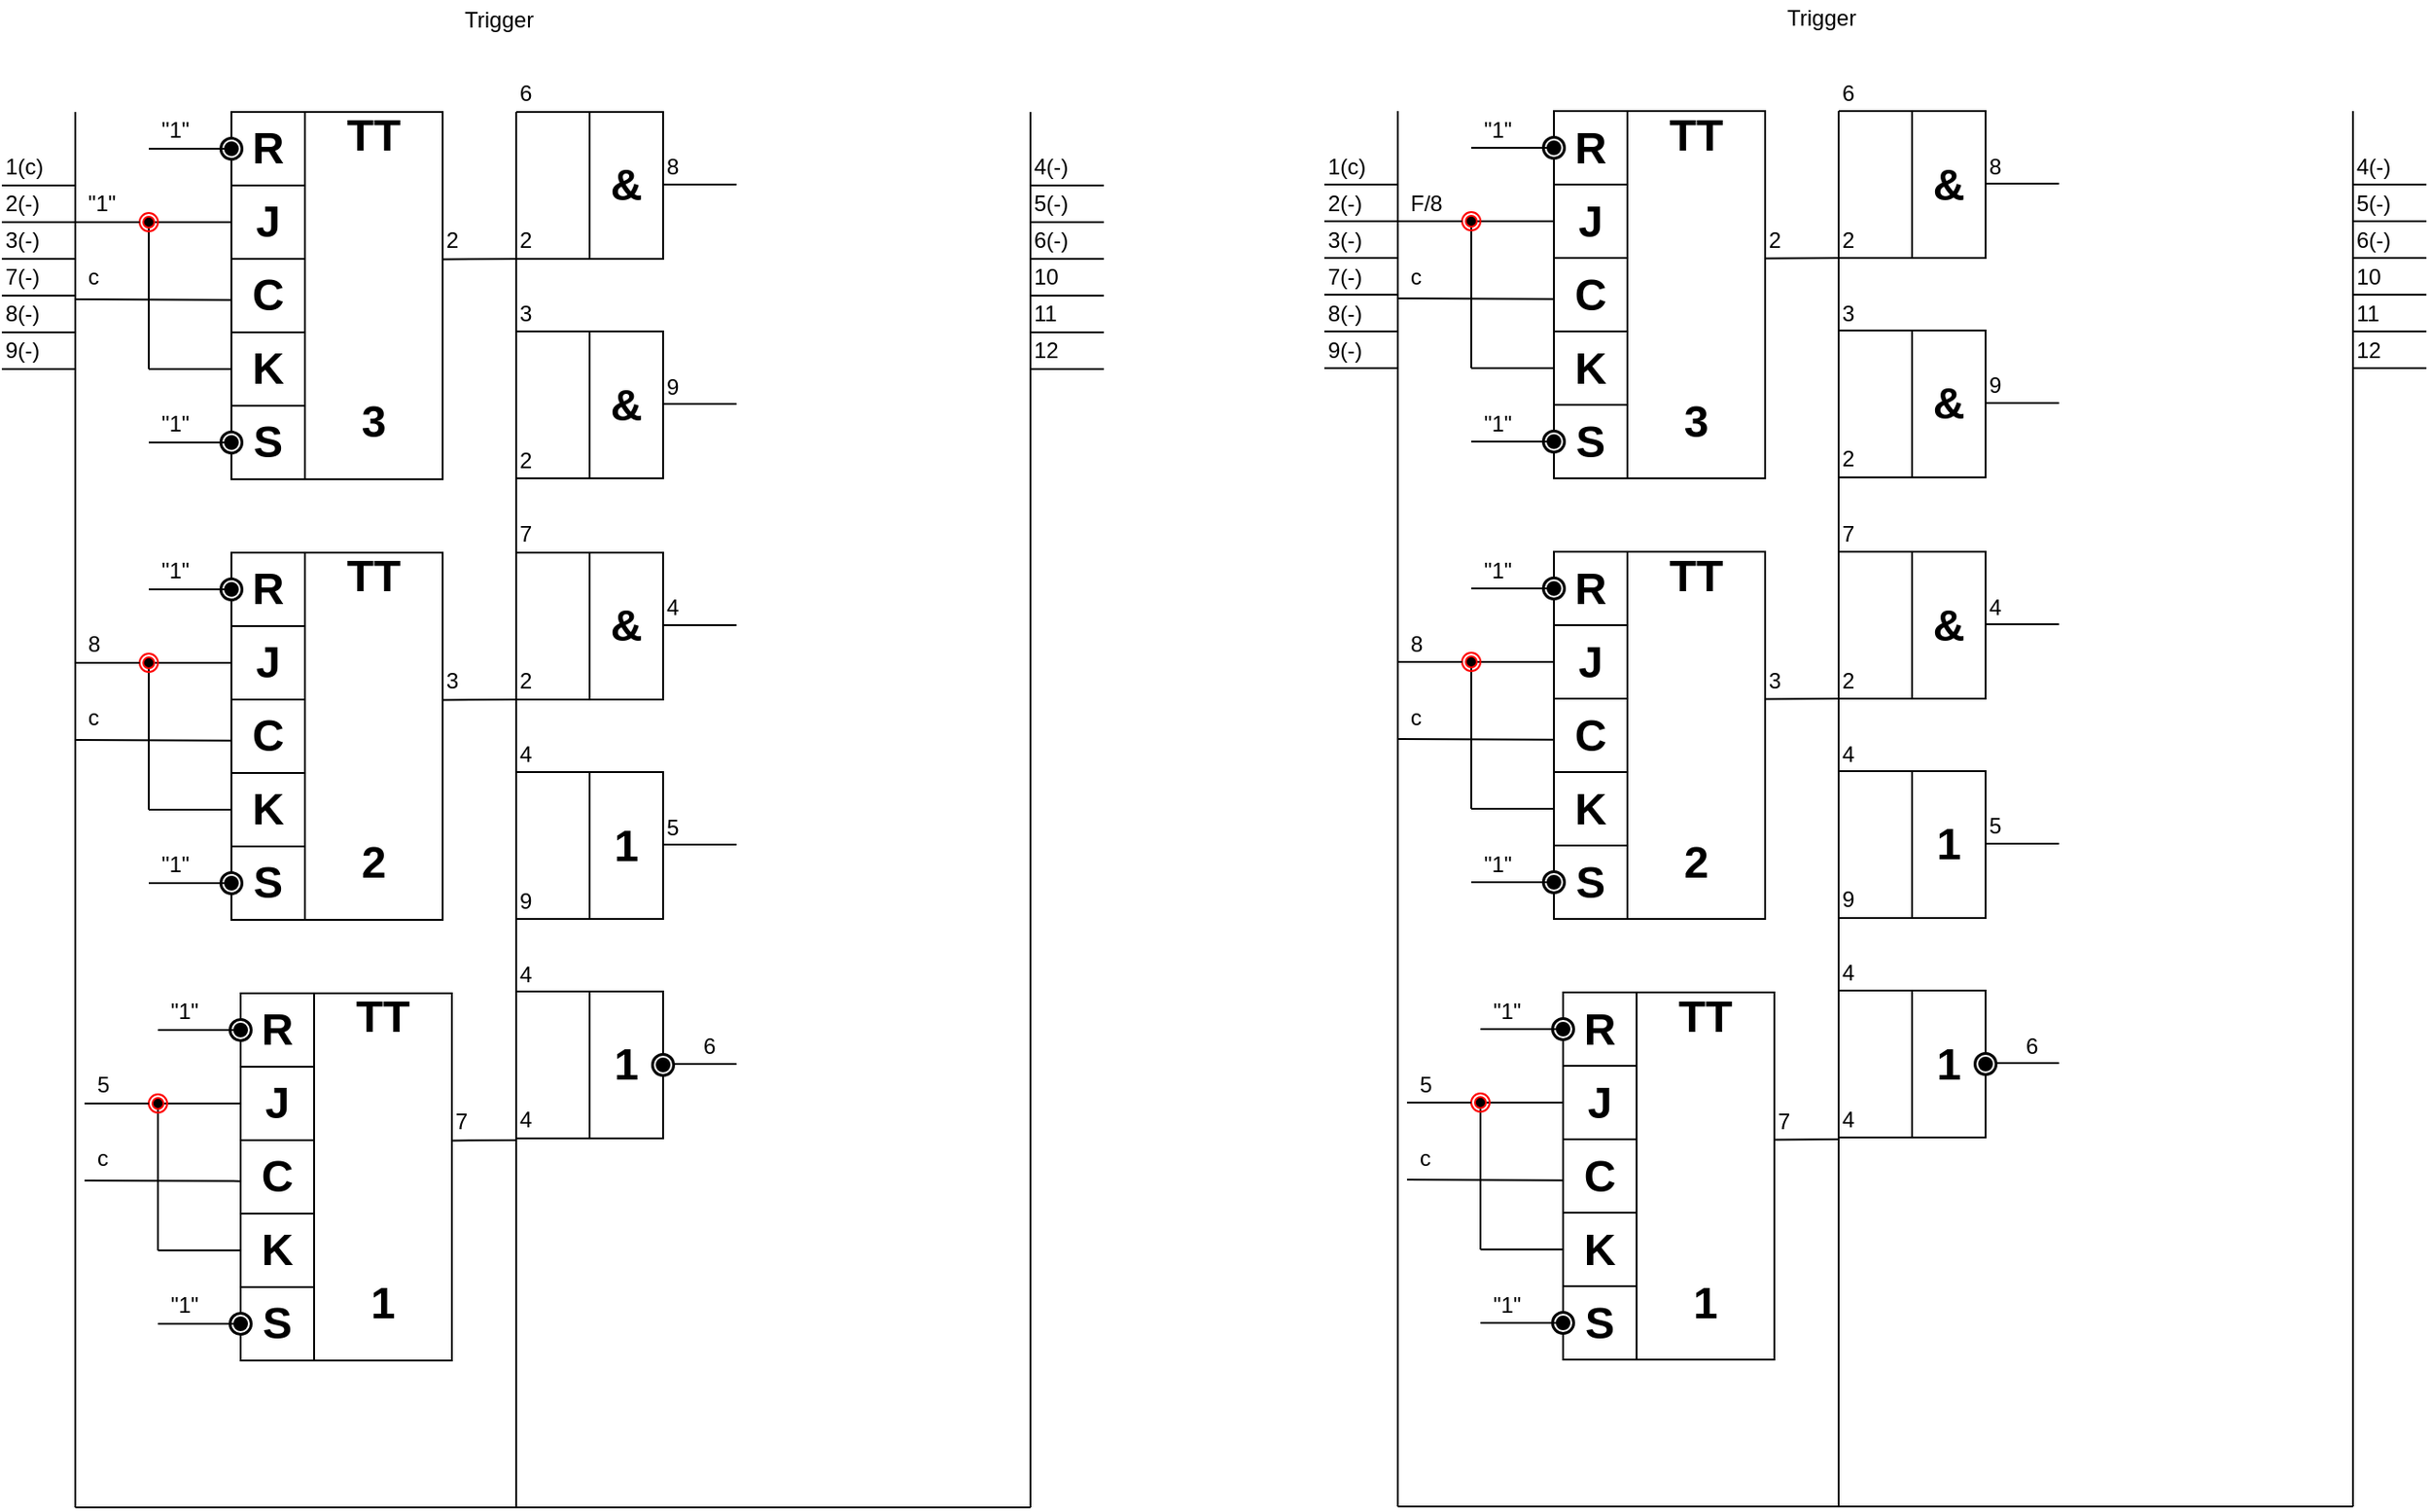 <mxfile version="12.2.0" type="github" pages="1">
  <diagram name="Page-1" id="2a216829-ef6e-dabb-86c1-c78162f3ba2b">
    <mxGraphModel dx="1408" dy="1831" grid="1" gridSize="10" guides="1" tooltips="1" connect="1" arrows="1" fold="1" page="1" pageScale="1" pageWidth="850" pageHeight="1100" background="#ffffff" math="0" shadow="0">
      <root>
        <mxCell id="0"/>
        <mxCell id="1" parent="0"/>
        <mxCell id="k1dP0LPrzY52dlOJO-ra-1" value="" style="endArrow=none;html=1;" parent="1" edge="1">
          <mxGeometry width="50" height="50" relative="1" as="geometry">
            <mxPoint x="80" y="800" as="sourcePoint"/>
            <mxPoint x="80" y="40" as="targetPoint"/>
          </mxGeometry>
        </mxCell>
        <mxCell id="k1dP0LPrzY52dlOJO-ra-2" value="" style="endArrow=none;html=1;" parent="1" edge="1">
          <mxGeometry width="50" height="50" relative="1" as="geometry">
            <mxPoint x="80" y="800" as="sourcePoint"/>
            <mxPoint x="600" y="800" as="targetPoint"/>
          </mxGeometry>
        </mxCell>
        <mxCell id="k1dP0LPrzY52dlOJO-ra-4" value="" style="endArrow=none;html=1;" parent="1" edge="1">
          <mxGeometry width="50" height="50" relative="1" as="geometry">
            <mxPoint x="600" y="800" as="sourcePoint"/>
            <mxPoint x="600" y="40" as="targetPoint"/>
          </mxGeometry>
        </mxCell>
        <mxCell id="k1dP0LPrzY52dlOJO-ra-5" value="6" style="text;html=1;resizable=0;points=[];autosize=1;align=left;verticalAlign=top;spacingTop=-4;" parent="1" vertex="1">
          <mxGeometry x="320" y="20" width="20" height="20" as="geometry"/>
        </mxCell>
        <mxCell id="k1dP0LPrzY52dlOJO-ra-6" value="&lt;h1 style=&quot;line-height: 80%&quot;&gt;&amp;nbsp; &amp;nbsp; &amp;nbsp; TT&lt;/h1&gt;&lt;div&gt;&lt;br&gt;&lt;/div&gt;&lt;div&gt;&lt;br&gt;&lt;/div&gt;&lt;div&gt;&lt;br&gt;&lt;/div&gt;&lt;div&gt;&lt;br&gt;&lt;/div&gt;&lt;div&gt;&lt;br&gt;&lt;/div&gt;&lt;div&gt;&amp;nbsp;&lt;/div&gt;&lt;div&gt;&lt;br&gt;&lt;/div&gt;&lt;h1&gt;&amp;nbsp; &amp;nbsp; &amp;nbsp; 3&lt;/h1&gt;&lt;div&gt;&lt;br&gt;&lt;/div&gt;" style="rounded=0;whiteSpace=wrap;html=1;" parent="1" vertex="1">
          <mxGeometry x="165" y="40" width="115" height="200" as="geometry"/>
        </mxCell>
        <mxCell id="k1dP0LPrzY52dlOJO-ra-7" value="&lt;h1&gt;R&lt;/h1&gt;" style="rounded=0;whiteSpace=wrap;html=1;" parent="1" vertex="1">
          <mxGeometry x="165" y="40" width="40" height="40" as="geometry"/>
        </mxCell>
        <mxCell id="k1dP0LPrzY52dlOJO-ra-8" value="&lt;h1&gt;J&lt;/h1&gt;" style="rounded=0;whiteSpace=wrap;html=1;" parent="1" vertex="1">
          <mxGeometry x="165" y="80" width="40" height="40" as="geometry"/>
        </mxCell>
        <mxCell id="k1dP0LPrzY52dlOJO-ra-9" value="&lt;h1&gt;C&lt;/h1&gt;" style="rounded=0;whiteSpace=wrap;html=1;" parent="1" vertex="1">
          <mxGeometry x="165" y="120" width="40" height="40" as="geometry"/>
        </mxCell>
        <mxCell id="k1dP0LPrzY52dlOJO-ra-10" value="&lt;h1&gt;K&lt;/h1&gt;" style="rounded=0;whiteSpace=wrap;html=1;" parent="1" vertex="1">
          <mxGeometry x="165" y="160" width="40" height="40" as="geometry"/>
        </mxCell>
        <mxCell id="k1dP0LPrzY52dlOJO-ra-11" value="&lt;h1&gt;S&lt;/h1&gt;" style="rounded=0;whiteSpace=wrap;html=1;" parent="1" vertex="1">
          <mxGeometry x="165" y="200" width="40" height="40" as="geometry"/>
        </mxCell>
        <mxCell id="k1dP0LPrzY52dlOJO-ra-12" value="" style="endArrow=none;html=1;entryX=0;entryY=0.5;entryDx=0;entryDy=0;" parent="1" target="k1dP0LPrzY52dlOJO-ra-8" edge="1" source="WL3TQ0erAcFO7EWSoYhy-1">
          <mxGeometry width="50" height="50" relative="1" as="geometry">
            <mxPoint x="80" y="100" as="sourcePoint"/>
            <mxPoint x="120" y="100" as="targetPoint"/>
            <Array as="points">
              <mxPoint x="120" y="100"/>
            </Array>
          </mxGeometry>
        </mxCell>
        <mxCell id="k1dP0LPrzY52dlOJO-ra-13" value="" style="shape=mxgraph.bpmn.shape;html=1;verticalLabelPosition=bottom;labelBackgroundColor=#ffffff;verticalAlign=top;align=center;perimeter=ellipsePerimeter;outlineConnect=0;outline=end;symbol=terminate;" parent="1" vertex="1">
          <mxGeometry x="160" y="55" width="10" height="10" as="geometry"/>
        </mxCell>
        <mxCell id="k1dP0LPrzY52dlOJO-ra-14" value="" style="shape=mxgraph.bpmn.shape;html=1;verticalLabelPosition=bottom;labelBackgroundColor=#ffffff;verticalAlign=top;align=center;perimeter=ellipsePerimeter;outlineConnect=0;outline=end;symbol=terminate;" parent="1" vertex="1">
          <mxGeometry x="160" y="215" width="10" height="10" as="geometry"/>
        </mxCell>
        <mxCell id="k1dP0LPrzY52dlOJO-ra-16" value="" style="endArrow=none;html=1;" parent="1" edge="1">
          <mxGeometry width="50" height="50" relative="1" as="geometry">
            <mxPoint x="120" y="180" as="sourcePoint"/>
            <mxPoint x="120" y="100" as="targetPoint"/>
          </mxGeometry>
        </mxCell>
        <mxCell id="k1dP0LPrzY52dlOJO-ra-17" value="" style="endArrow=none;html=1;entryX=0;entryY=0.5;entryDx=0;entryDy=0;" parent="1" target="k1dP0LPrzY52dlOJO-ra-10" edge="1">
          <mxGeometry width="50" height="50" relative="1" as="geometry">
            <mxPoint x="120" y="180" as="sourcePoint"/>
            <mxPoint x="120" y="100" as="targetPoint"/>
          </mxGeometry>
        </mxCell>
        <mxCell id="k1dP0LPrzY52dlOJO-ra-18" value="" style="endArrow=none;html=1;entryX=0;entryY=0.5;entryDx=0;entryDy=0;" parent="1" edge="1">
          <mxGeometry width="50" height="50" relative="1" as="geometry">
            <mxPoint x="120" y="220" as="sourcePoint"/>
            <mxPoint x="165" y="220" as="targetPoint"/>
          </mxGeometry>
        </mxCell>
        <mxCell id="k1dP0LPrzY52dlOJO-ra-19" value="&quot;1&quot;" style="text;html=1;resizable=0;points=[];autosize=1;align=left;verticalAlign=top;spacingTop=-4;" parent="1" vertex="1">
          <mxGeometry x="125" y="200" width="30" height="20" as="geometry"/>
        </mxCell>
        <mxCell id="k1dP0LPrzY52dlOJO-ra-20" value="" style="endArrow=none;html=1;entryX=0;entryY=0.5;entryDx=0;entryDy=0;" parent="1" edge="1">
          <mxGeometry width="50" height="50" relative="1" as="geometry">
            <mxPoint x="120" y="60" as="sourcePoint"/>
            <mxPoint x="165" y="60" as="targetPoint"/>
          </mxGeometry>
        </mxCell>
        <mxCell id="k1dP0LPrzY52dlOJO-ra-21" value="&quot;1&quot;" style="text;html=1;resizable=0;points=[];autosize=1;align=left;verticalAlign=top;spacingTop=-4;" parent="1" vertex="1">
          <mxGeometry x="125" y="40" width="30" height="20" as="geometry"/>
        </mxCell>
        <mxCell id="k1dP0LPrzY52dlOJO-ra-22" value="&quot;1&quot;" style="text;html=1;resizable=0;points=[];autosize=1;align=left;verticalAlign=top;spacingTop=-4;" parent="1" vertex="1">
          <mxGeometry x="85" y="80" width="30" height="20" as="geometry"/>
        </mxCell>
        <mxCell id="k1dP0LPrzY52dlOJO-ra-23" value="" style="endArrow=none;html=1;" parent="1" edge="1">
          <mxGeometry width="50" height="50" relative="1" as="geometry">
            <mxPoint x="40" y="80" as="sourcePoint"/>
            <mxPoint x="80" y="80" as="targetPoint"/>
          </mxGeometry>
        </mxCell>
        <mxCell id="k1dP0LPrzY52dlOJO-ra-24" value="" style="endArrow=none;html=1;" parent="1" edge="1">
          <mxGeometry width="50" height="50" relative="1" as="geometry">
            <mxPoint x="40" y="100" as="sourcePoint"/>
            <mxPoint x="80" y="100" as="targetPoint"/>
          </mxGeometry>
        </mxCell>
        <mxCell id="k1dP0LPrzY52dlOJO-ra-25" value="" style="endArrow=none;html=1;" parent="1" edge="1">
          <mxGeometry width="50" height="50" relative="1" as="geometry">
            <mxPoint x="40" y="120" as="sourcePoint"/>
            <mxPoint x="80" y="120" as="targetPoint"/>
          </mxGeometry>
        </mxCell>
        <mxCell id="k1dP0LPrzY52dlOJO-ra-26" value="" style="endArrow=none;html=1;" parent="1" edge="1">
          <mxGeometry width="50" height="50" relative="1" as="geometry">
            <mxPoint x="40" y="140" as="sourcePoint"/>
            <mxPoint x="80" y="140" as="targetPoint"/>
          </mxGeometry>
        </mxCell>
        <mxCell id="k1dP0LPrzY52dlOJO-ra-27" value="" style="endArrow=none;html=1;" parent="1" edge="1">
          <mxGeometry width="50" height="50" relative="1" as="geometry">
            <mxPoint x="40" y="160" as="sourcePoint"/>
            <mxPoint x="80" y="160" as="targetPoint"/>
          </mxGeometry>
        </mxCell>
        <mxCell id="k1dP0LPrzY52dlOJO-ra-28" value="" style="endArrow=none;html=1;" parent="1" edge="1">
          <mxGeometry width="50" height="50" relative="1" as="geometry">
            <mxPoint x="40" y="180.0" as="sourcePoint"/>
            <mxPoint x="80" y="180.0" as="targetPoint"/>
          </mxGeometry>
        </mxCell>
        <mxCell id="k1dP0LPrzY52dlOJO-ra-29" value="1(c)" style="text;html=1;resizable=0;points=[];autosize=1;align=left;verticalAlign=top;spacingTop=-4;" parent="1" vertex="1">
          <mxGeometry x="40" y="60" width="40" height="20" as="geometry"/>
        </mxCell>
        <mxCell id="k1dP0LPrzY52dlOJO-ra-30" value="2(-)" style="text;html=1;resizable=0;points=[];autosize=1;align=left;verticalAlign=top;spacingTop=-4;" parent="1" vertex="1">
          <mxGeometry x="40" y="80" width="30" height="20" as="geometry"/>
        </mxCell>
        <mxCell id="k1dP0LPrzY52dlOJO-ra-31" value="3(-)" style="text;html=1;resizable=0;points=[];autosize=1;align=left;verticalAlign=top;spacingTop=-4;" parent="1" vertex="1">
          <mxGeometry x="40" y="100" width="30" height="20" as="geometry"/>
        </mxCell>
        <mxCell id="k1dP0LPrzY52dlOJO-ra-32" value="7(-)" style="text;html=1;resizable=0;points=[];autosize=1;align=left;verticalAlign=top;spacingTop=-4;" parent="1" vertex="1">
          <mxGeometry x="40" y="120" width="30" height="20" as="geometry"/>
        </mxCell>
        <mxCell id="k1dP0LPrzY52dlOJO-ra-33" value="8(-)" style="text;html=1;resizable=0;points=[];autosize=1;align=left;verticalAlign=top;spacingTop=-4;" parent="1" vertex="1">
          <mxGeometry x="40" y="140" width="30" height="20" as="geometry"/>
        </mxCell>
        <mxCell id="k1dP0LPrzY52dlOJO-ra-35" value="9(-)" style="text;html=1;resizable=0;points=[];autosize=1;align=left;verticalAlign=top;spacingTop=-4;" parent="1" vertex="1">
          <mxGeometry x="40" y="160" width="30" height="20" as="geometry"/>
        </mxCell>
        <mxCell id="k1dP0LPrzY52dlOJO-ra-36" value="" style="endArrow=none;html=1;" parent="1" edge="1">
          <mxGeometry width="50" height="50" relative="1" as="geometry">
            <mxPoint x="600" y="80" as="sourcePoint"/>
            <mxPoint x="640" y="80" as="targetPoint"/>
          </mxGeometry>
        </mxCell>
        <mxCell id="k1dP0LPrzY52dlOJO-ra-37" value="" style="endArrow=none;html=1;" parent="1" edge="1">
          <mxGeometry width="50" height="50" relative="1" as="geometry">
            <mxPoint x="600" y="100" as="sourcePoint"/>
            <mxPoint x="640" y="100" as="targetPoint"/>
          </mxGeometry>
        </mxCell>
        <mxCell id="k1dP0LPrzY52dlOJO-ra-38" value="" style="endArrow=none;html=1;" parent="1" edge="1">
          <mxGeometry width="50" height="50" relative="1" as="geometry">
            <mxPoint x="600" y="120" as="sourcePoint"/>
            <mxPoint x="640" y="120" as="targetPoint"/>
          </mxGeometry>
        </mxCell>
        <mxCell id="k1dP0LPrzY52dlOJO-ra-39" value="" style="endArrow=none;html=1;" parent="1" edge="1">
          <mxGeometry width="50" height="50" relative="1" as="geometry">
            <mxPoint x="600" y="140" as="sourcePoint"/>
            <mxPoint x="640" y="140" as="targetPoint"/>
          </mxGeometry>
        </mxCell>
        <mxCell id="k1dP0LPrzY52dlOJO-ra-40" value="" style="endArrow=none;html=1;" parent="1" edge="1">
          <mxGeometry width="50" height="50" relative="1" as="geometry">
            <mxPoint x="600" y="160" as="sourcePoint"/>
            <mxPoint x="640" y="160" as="targetPoint"/>
          </mxGeometry>
        </mxCell>
        <mxCell id="k1dP0LPrzY52dlOJO-ra-41" value="" style="endArrow=none;html=1;" parent="1" edge="1">
          <mxGeometry width="50" height="50" relative="1" as="geometry">
            <mxPoint x="600" y="180" as="sourcePoint"/>
            <mxPoint x="640" y="180" as="targetPoint"/>
          </mxGeometry>
        </mxCell>
        <mxCell id="k1dP0LPrzY52dlOJO-ra-42" value="4(-)" style="text;html=1;resizable=0;points=[];autosize=1;align=left;verticalAlign=top;spacingTop=-4;" parent="1" vertex="1">
          <mxGeometry x="600" y="60" width="30" height="20" as="geometry"/>
        </mxCell>
        <mxCell id="k1dP0LPrzY52dlOJO-ra-43" value="5(-)" style="text;html=1;resizable=0;points=[];autosize=1;align=left;verticalAlign=top;spacingTop=-4;" parent="1" vertex="1">
          <mxGeometry x="600" y="80" width="30" height="20" as="geometry"/>
        </mxCell>
        <mxCell id="k1dP0LPrzY52dlOJO-ra-44" value="6(-)" style="text;html=1;resizable=0;points=[];autosize=1;align=left;verticalAlign=top;spacingTop=-4;" parent="1" vertex="1">
          <mxGeometry x="600" y="100" width="30" height="20" as="geometry"/>
        </mxCell>
        <mxCell id="k1dP0LPrzY52dlOJO-ra-45" value="10" style="text;html=1;resizable=0;points=[];autosize=1;align=left;verticalAlign=top;spacingTop=-4;" parent="1" vertex="1">
          <mxGeometry x="600" y="120" width="30" height="20" as="geometry"/>
        </mxCell>
        <mxCell id="k1dP0LPrzY52dlOJO-ra-46" value="11" style="text;html=1;resizable=0;points=[];autosize=1;align=left;verticalAlign=top;spacingTop=-4;" parent="1" vertex="1">
          <mxGeometry x="600" y="140" width="30" height="20" as="geometry"/>
        </mxCell>
        <mxCell id="k1dP0LPrzY52dlOJO-ra-47" value="12" style="text;html=1;resizable=0;points=[];autosize=1;align=left;verticalAlign=top;spacingTop=-4;" parent="1" vertex="1">
          <mxGeometry x="600" y="160" width="30" height="20" as="geometry"/>
        </mxCell>
        <mxCell id="WL3TQ0erAcFO7EWSoYhy-1" value="" style="ellipse;html=1;shape=endState;fillColor=#000000;strokeColor=#ff0000;" vertex="1" parent="1">
          <mxGeometry x="115" y="95" width="10" height="10" as="geometry"/>
        </mxCell>
        <mxCell id="WL3TQ0erAcFO7EWSoYhy-2" value="" style="endArrow=none;html=1;entryX=0;entryY=0.5;entryDx=0;entryDy=0;" edge="1" parent="1" target="WL3TQ0erAcFO7EWSoYhy-1">
          <mxGeometry width="50" height="50" relative="1" as="geometry">
            <mxPoint x="80.0" y="100" as="sourcePoint"/>
            <mxPoint x="165" y="100" as="targetPoint"/>
            <Array as="points"/>
          </mxGeometry>
        </mxCell>
        <mxCell id="WL3TQ0erAcFO7EWSoYhy-3" value="" style="endArrow=none;html=1;entryX=0.002;entryY=0.558;entryDx=0;entryDy=0;entryPerimeter=0;" edge="1" parent="1" target="k1dP0LPrzY52dlOJO-ra-9">
          <mxGeometry width="50" height="50" relative="1" as="geometry">
            <mxPoint x="80" y="142" as="sourcePoint"/>
            <mxPoint x="150" y="110" as="targetPoint"/>
          </mxGeometry>
        </mxCell>
        <mxCell id="WL3TQ0erAcFO7EWSoYhy-4" value="c" style="text;html=1;resizable=0;points=[];autosize=1;align=left;verticalAlign=top;spacingTop=-4;" vertex="1" parent="1">
          <mxGeometry x="85" y="120" width="20" height="20" as="geometry"/>
        </mxCell>
        <mxCell id="WL3TQ0erAcFO7EWSoYhy-6" value="" style="endArrow=none;html=1;exitX=1.001;exitY=0.401;exitDx=0;exitDy=0;exitPerimeter=0;" edge="1" parent="1" source="k1dP0LPrzY52dlOJO-ra-6">
          <mxGeometry width="50" height="50" relative="1" as="geometry">
            <mxPoint x="280" y="160" as="sourcePoint"/>
            <mxPoint x="320" y="120" as="targetPoint"/>
          </mxGeometry>
        </mxCell>
        <mxCell id="WL3TQ0erAcFO7EWSoYhy-7" value="2" style="text;html=1;resizable=0;points=[];autosize=1;align=left;verticalAlign=top;spacingTop=-4;" vertex="1" parent="1">
          <mxGeometry x="280" y="100" width="20" height="20" as="geometry"/>
        </mxCell>
        <mxCell id="WL3TQ0erAcFO7EWSoYhy-8" value="" style="endArrow=none;html=1;" edge="1" parent="1">
          <mxGeometry width="50" height="50" relative="1" as="geometry">
            <mxPoint x="320" y="800" as="sourcePoint"/>
            <mxPoint x="320" y="40" as="targetPoint"/>
          </mxGeometry>
        </mxCell>
        <mxCell id="WL3TQ0erAcFO7EWSoYhy-9" value="&lt;h1 style=&quot;line-height: 80%&quot;&gt;&amp;nbsp; &amp;nbsp; &amp;nbsp; TT&lt;/h1&gt;&lt;div&gt;&lt;br&gt;&lt;/div&gt;&lt;div&gt;&lt;br&gt;&lt;/div&gt;&lt;div&gt;&lt;br&gt;&lt;/div&gt;&lt;div&gt;&lt;br&gt;&lt;/div&gt;&lt;div&gt;&lt;br&gt;&lt;/div&gt;&lt;div&gt;&lt;br&gt;&lt;/div&gt;&lt;div&gt;&lt;br&gt;&lt;/div&gt;&lt;h1&gt;&amp;nbsp; &amp;nbsp; &amp;nbsp; 2&lt;/h1&gt;&lt;div&gt;&lt;br&gt;&lt;/div&gt;" style="rounded=0;whiteSpace=wrap;html=1;" vertex="1" parent="1">
          <mxGeometry x="165" y="280" width="115" height="200" as="geometry"/>
        </mxCell>
        <mxCell id="WL3TQ0erAcFO7EWSoYhy-10" value="&lt;h1&gt;R&lt;/h1&gt;" style="rounded=0;whiteSpace=wrap;html=1;" vertex="1" parent="1">
          <mxGeometry x="165" y="280" width="40" height="40" as="geometry"/>
        </mxCell>
        <mxCell id="WL3TQ0erAcFO7EWSoYhy-11" value="&lt;h1&gt;J&lt;/h1&gt;" style="rounded=0;whiteSpace=wrap;html=1;" vertex="1" parent="1">
          <mxGeometry x="165" y="320" width="40" height="40" as="geometry"/>
        </mxCell>
        <mxCell id="WL3TQ0erAcFO7EWSoYhy-12" value="&lt;h1&gt;C&lt;/h1&gt;" style="rounded=0;whiteSpace=wrap;html=1;" vertex="1" parent="1">
          <mxGeometry x="165" y="360" width="40" height="40" as="geometry"/>
        </mxCell>
        <mxCell id="WL3TQ0erAcFO7EWSoYhy-13" value="&lt;h1&gt;K&lt;/h1&gt;" style="rounded=0;whiteSpace=wrap;html=1;" vertex="1" parent="1">
          <mxGeometry x="165" y="400" width="40" height="40" as="geometry"/>
        </mxCell>
        <mxCell id="WL3TQ0erAcFO7EWSoYhy-14" value="&lt;h1&gt;S&lt;/h1&gt;" style="rounded=0;whiteSpace=wrap;html=1;" vertex="1" parent="1">
          <mxGeometry x="165" y="440" width="40" height="40" as="geometry"/>
        </mxCell>
        <mxCell id="WL3TQ0erAcFO7EWSoYhy-15" value="" style="endArrow=none;html=1;entryX=0;entryY=0.5;entryDx=0;entryDy=0;" edge="1" source="WL3TQ0erAcFO7EWSoYhy-25" target="WL3TQ0erAcFO7EWSoYhy-11" parent="1">
          <mxGeometry width="50" height="50" relative="1" as="geometry">
            <mxPoint x="80" y="340" as="sourcePoint"/>
            <mxPoint x="120" y="340" as="targetPoint"/>
            <Array as="points">
              <mxPoint x="120" y="340"/>
            </Array>
          </mxGeometry>
        </mxCell>
        <mxCell id="WL3TQ0erAcFO7EWSoYhy-16" value="" style="shape=mxgraph.bpmn.shape;html=1;verticalLabelPosition=bottom;labelBackgroundColor=#ffffff;verticalAlign=top;align=center;perimeter=ellipsePerimeter;outlineConnect=0;outline=end;symbol=terminate;" vertex="1" parent="1">
          <mxGeometry x="160" y="295" width="10" height="10" as="geometry"/>
        </mxCell>
        <mxCell id="WL3TQ0erAcFO7EWSoYhy-17" value="" style="shape=mxgraph.bpmn.shape;html=1;verticalLabelPosition=bottom;labelBackgroundColor=#ffffff;verticalAlign=top;align=center;perimeter=ellipsePerimeter;outlineConnect=0;outline=end;symbol=terminate;" vertex="1" parent="1">
          <mxGeometry x="160" y="455" width="10" height="10" as="geometry"/>
        </mxCell>
        <mxCell id="WL3TQ0erAcFO7EWSoYhy-18" value="" style="endArrow=none;html=1;" edge="1" parent="1">
          <mxGeometry width="50" height="50" relative="1" as="geometry">
            <mxPoint x="120" y="420" as="sourcePoint"/>
            <mxPoint x="120" y="340" as="targetPoint"/>
          </mxGeometry>
        </mxCell>
        <mxCell id="WL3TQ0erAcFO7EWSoYhy-19" value="" style="endArrow=none;html=1;entryX=0;entryY=0.5;entryDx=0;entryDy=0;" edge="1" target="WL3TQ0erAcFO7EWSoYhy-13" parent="1">
          <mxGeometry width="50" height="50" relative="1" as="geometry">
            <mxPoint x="120" y="420" as="sourcePoint"/>
            <mxPoint x="120" y="340" as="targetPoint"/>
          </mxGeometry>
        </mxCell>
        <mxCell id="WL3TQ0erAcFO7EWSoYhy-20" value="" style="endArrow=none;html=1;entryX=0;entryY=0.5;entryDx=0;entryDy=0;" edge="1" parent="1">
          <mxGeometry width="50" height="50" relative="1" as="geometry">
            <mxPoint x="120" y="460" as="sourcePoint"/>
            <mxPoint x="165" y="460" as="targetPoint"/>
          </mxGeometry>
        </mxCell>
        <mxCell id="WL3TQ0erAcFO7EWSoYhy-21" value="&quot;1&quot;" style="text;html=1;resizable=0;points=[];autosize=1;align=left;verticalAlign=top;spacingTop=-4;" vertex="1" parent="1">
          <mxGeometry x="125" y="440" width="30" height="20" as="geometry"/>
        </mxCell>
        <mxCell id="WL3TQ0erAcFO7EWSoYhy-22" value="" style="endArrow=none;html=1;entryX=0;entryY=0.5;entryDx=0;entryDy=0;" edge="1" parent="1">
          <mxGeometry width="50" height="50" relative="1" as="geometry">
            <mxPoint x="120" y="300" as="sourcePoint"/>
            <mxPoint x="165" y="300" as="targetPoint"/>
          </mxGeometry>
        </mxCell>
        <mxCell id="WL3TQ0erAcFO7EWSoYhy-23" value="&quot;1&quot;" style="text;html=1;resizable=0;points=[];autosize=1;align=left;verticalAlign=top;spacingTop=-4;" vertex="1" parent="1">
          <mxGeometry x="125" y="280" width="30" height="20" as="geometry"/>
        </mxCell>
        <mxCell id="WL3TQ0erAcFO7EWSoYhy-24" value="8" style="text;html=1;resizable=0;points=[];autosize=1;align=left;verticalAlign=top;spacingTop=-4;" vertex="1" parent="1">
          <mxGeometry x="85" y="320" width="20" height="20" as="geometry"/>
        </mxCell>
        <mxCell id="WL3TQ0erAcFO7EWSoYhy-25" value="" style="ellipse;html=1;shape=endState;fillColor=#000000;strokeColor=#ff0000;" vertex="1" parent="1">
          <mxGeometry x="115" y="335" width="10" height="10" as="geometry"/>
        </mxCell>
        <mxCell id="WL3TQ0erAcFO7EWSoYhy-26" value="" style="endArrow=none;html=1;entryX=0;entryY=0.5;entryDx=0;entryDy=0;" edge="1" target="WL3TQ0erAcFO7EWSoYhy-25" parent="1">
          <mxGeometry width="50" height="50" relative="1" as="geometry">
            <mxPoint x="80" y="340" as="sourcePoint"/>
            <mxPoint x="165" y="340" as="targetPoint"/>
            <Array as="points"/>
          </mxGeometry>
        </mxCell>
        <mxCell id="WL3TQ0erAcFO7EWSoYhy-27" value="" style="endArrow=none;html=1;entryX=0.002;entryY=0.558;entryDx=0;entryDy=0;entryPerimeter=0;" edge="1" target="WL3TQ0erAcFO7EWSoYhy-12" parent="1">
          <mxGeometry width="50" height="50" relative="1" as="geometry">
            <mxPoint x="80" y="382" as="sourcePoint"/>
            <mxPoint x="150" y="350" as="targetPoint"/>
          </mxGeometry>
        </mxCell>
        <mxCell id="WL3TQ0erAcFO7EWSoYhy-28" value="c" style="text;html=1;resizable=0;points=[];autosize=1;align=left;verticalAlign=top;spacingTop=-4;" vertex="1" parent="1">
          <mxGeometry x="85" y="360" width="20" height="20" as="geometry"/>
        </mxCell>
        <mxCell id="WL3TQ0erAcFO7EWSoYhy-29" value="" style="endArrow=none;html=1;exitX=1.001;exitY=0.401;exitDx=0;exitDy=0;exitPerimeter=0;" edge="1" source="WL3TQ0erAcFO7EWSoYhy-9" parent="1">
          <mxGeometry width="50" height="50" relative="1" as="geometry">
            <mxPoint x="280" y="400" as="sourcePoint"/>
            <mxPoint x="320" y="360" as="targetPoint"/>
          </mxGeometry>
        </mxCell>
        <mxCell id="WL3TQ0erAcFO7EWSoYhy-30" value="3" style="text;html=1;resizable=0;points=[];autosize=1;align=left;verticalAlign=top;spacingTop=-4;" vertex="1" parent="1">
          <mxGeometry x="280" y="340" width="20" height="20" as="geometry"/>
        </mxCell>
        <mxCell id="WL3TQ0erAcFO7EWSoYhy-31" value="&lt;h1 style=&quot;line-height: 80%&quot;&gt;&amp;nbsp; &amp;nbsp; &amp;nbsp; TT&lt;/h1&gt;&lt;div&gt;&lt;br&gt;&lt;/div&gt;&lt;div&gt;&lt;br&gt;&lt;/div&gt;&lt;div&gt;&lt;br&gt;&lt;/div&gt;&lt;div&gt;&lt;br&gt;&lt;/div&gt;&lt;div&gt;&lt;br&gt;&lt;/div&gt;&lt;div&gt;&lt;br&gt;&lt;/div&gt;&lt;div&gt;&lt;br&gt;&lt;/div&gt;&lt;h1&gt;&amp;nbsp; &amp;nbsp; &amp;nbsp; 1&lt;/h1&gt;&lt;div&gt;&lt;br&gt;&lt;/div&gt;" style="rounded=0;whiteSpace=wrap;html=1;" vertex="1" parent="1">
          <mxGeometry x="170" y="520" width="115" height="200" as="geometry"/>
        </mxCell>
        <mxCell id="WL3TQ0erAcFO7EWSoYhy-32" value="&lt;h1&gt;R&lt;/h1&gt;" style="rounded=0;whiteSpace=wrap;html=1;" vertex="1" parent="1">
          <mxGeometry x="170" y="520" width="40" height="40" as="geometry"/>
        </mxCell>
        <mxCell id="WL3TQ0erAcFO7EWSoYhy-33" value="&lt;h1&gt;J&lt;/h1&gt;" style="rounded=0;whiteSpace=wrap;html=1;" vertex="1" parent="1">
          <mxGeometry x="170" y="560" width="40" height="40" as="geometry"/>
        </mxCell>
        <mxCell id="WL3TQ0erAcFO7EWSoYhy-34" value="&lt;h1&gt;C&lt;/h1&gt;" style="rounded=0;whiteSpace=wrap;html=1;" vertex="1" parent="1">
          <mxGeometry x="170" y="600" width="40" height="40" as="geometry"/>
        </mxCell>
        <mxCell id="WL3TQ0erAcFO7EWSoYhy-35" value="&lt;h1&gt;K&lt;/h1&gt;" style="rounded=0;whiteSpace=wrap;html=1;" vertex="1" parent="1">
          <mxGeometry x="170" y="640" width="40" height="40" as="geometry"/>
        </mxCell>
        <mxCell id="WL3TQ0erAcFO7EWSoYhy-36" value="&lt;h1&gt;S&lt;/h1&gt;" style="rounded=0;whiteSpace=wrap;html=1;" vertex="1" parent="1">
          <mxGeometry x="170" y="680" width="40" height="40" as="geometry"/>
        </mxCell>
        <mxCell id="WL3TQ0erAcFO7EWSoYhy-37" value="" style="endArrow=none;html=1;entryX=0;entryY=0.5;entryDx=0;entryDy=0;" edge="1" source="WL3TQ0erAcFO7EWSoYhy-47" target="WL3TQ0erAcFO7EWSoYhy-33" parent="1">
          <mxGeometry width="50" height="50" relative="1" as="geometry">
            <mxPoint x="85" y="580" as="sourcePoint"/>
            <mxPoint x="125" y="580" as="targetPoint"/>
            <Array as="points">
              <mxPoint x="125" y="580"/>
            </Array>
          </mxGeometry>
        </mxCell>
        <mxCell id="WL3TQ0erAcFO7EWSoYhy-38" value="" style="shape=mxgraph.bpmn.shape;html=1;verticalLabelPosition=bottom;labelBackgroundColor=#ffffff;verticalAlign=top;align=center;perimeter=ellipsePerimeter;outlineConnect=0;outline=end;symbol=terminate;" vertex="1" parent="1">
          <mxGeometry x="165" y="535" width="10" height="10" as="geometry"/>
        </mxCell>
        <mxCell id="WL3TQ0erAcFO7EWSoYhy-39" value="" style="shape=mxgraph.bpmn.shape;html=1;verticalLabelPosition=bottom;labelBackgroundColor=#ffffff;verticalAlign=top;align=center;perimeter=ellipsePerimeter;outlineConnect=0;outline=end;symbol=terminate;" vertex="1" parent="1">
          <mxGeometry x="165" y="695" width="10" height="10" as="geometry"/>
        </mxCell>
        <mxCell id="WL3TQ0erAcFO7EWSoYhy-40" value="" style="endArrow=none;html=1;" edge="1" parent="1">
          <mxGeometry width="50" height="50" relative="1" as="geometry">
            <mxPoint x="125" y="660" as="sourcePoint"/>
            <mxPoint x="125" y="580" as="targetPoint"/>
          </mxGeometry>
        </mxCell>
        <mxCell id="WL3TQ0erAcFO7EWSoYhy-41" value="" style="endArrow=none;html=1;entryX=0;entryY=0.5;entryDx=0;entryDy=0;" edge="1" target="WL3TQ0erAcFO7EWSoYhy-35" parent="1">
          <mxGeometry width="50" height="50" relative="1" as="geometry">
            <mxPoint x="125" y="660" as="sourcePoint"/>
            <mxPoint x="125" y="580" as="targetPoint"/>
          </mxGeometry>
        </mxCell>
        <mxCell id="WL3TQ0erAcFO7EWSoYhy-42" value="" style="endArrow=none;html=1;entryX=0;entryY=0.5;entryDx=0;entryDy=0;" edge="1" parent="1">
          <mxGeometry width="50" height="50" relative="1" as="geometry">
            <mxPoint x="125" y="700" as="sourcePoint"/>
            <mxPoint x="170" y="700" as="targetPoint"/>
          </mxGeometry>
        </mxCell>
        <mxCell id="WL3TQ0erAcFO7EWSoYhy-43" value="&quot;1&quot;" style="text;html=1;resizable=0;points=[];autosize=1;align=left;verticalAlign=top;spacingTop=-4;" vertex="1" parent="1">
          <mxGeometry x="130" y="680" width="30" height="20" as="geometry"/>
        </mxCell>
        <mxCell id="WL3TQ0erAcFO7EWSoYhy-44" value="" style="endArrow=none;html=1;entryX=0;entryY=0.5;entryDx=0;entryDy=0;" edge="1" parent="1">
          <mxGeometry width="50" height="50" relative="1" as="geometry">
            <mxPoint x="125" y="540" as="sourcePoint"/>
            <mxPoint x="170" y="540" as="targetPoint"/>
          </mxGeometry>
        </mxCell>
        <mxCell id="WL3TQ0erAcFO7EWSoYhy-45" value="&quot;1&quot;" style="text;html=1;resizable=0;points=[];autosize=1;align=left;verticalAlign=top;spacingTop=-4;" vertex="1" parent="1">
          <mxGeometry x="130" y="520" width="30" height="20" as="geometry"/>
        </mxCell>
        <mxCell id="WL3TQ0erAcFO7EWSoYhy-46" value="5" style="text;html=1;resizable=0;points=[];autosize=1;align=left;verticalAlign=top;spacingTop=-4;" vertex="1" parent="1">
          <mxGeometry x="90" y="560" width="20" height="20" as="geometry"/>
        </mxCell>
        <mxCell id="WL3TQ0erAcFO7EWSoYhy-47" value="" style="ellipse;html=1;shape=endState;fillColor=#000000;strokeColor=#ff0000;" vertex="1" parent="1">
          <mxGeometry x="120" y="575" width="10" height="10" as="geometry"/>
        </mxCell>
        <mxCell id="WL3TQ0erAcFO7EWSoYhy-48" value="" style="endArrow=none;html=1;entryX=0;entryY=0.5;entryDx=0;entryDy=0;" edge="1" target="WL3TQ0erAcFO7EWSoYhy-47" parent="1">
          <mxGeometry width="50" height="50" relative="1" as="geometry">
            <mxPoint x="85" y="580" as="sourcePoint"/>
            <mxPoint x="170" y="580" as="targetPoint"/>
            <Array as="points"/>
          </mxGeometry>
        </mxCell>
        <mxCell id="WL3TQ0erAcFO7EWSoYhy-49" value="" style="endArrow=none;html=1;entryX=0.002;entryY=0.558;entryDx=0;entryDy=0;entryPerimeter=0;" edge="1" target="WL3TQ0erAcFO7EWSoYhy-34" parent="1">
          <mxGeometry width="50" height="50" relative="1" as="geometry">
            <mxPoint x="85" y="622" as="sourcePoint"/>
            <mxPoint x="155" y="590" as="targetPoint"/>
          </mxGeometry>
        </mxCell>
        <mxCell id="WL3TQ0erAcFO7EWSoYhy-50" value="c" style="text;html=1;resizable=0;points=[];autosize=1;align=left;verticalAlign=top;spacingTop=-4;" vertex="1" parent="1">
          <mxGeometry x="90" y="600" width="20" height="20" as="geometry"/>
        </mxCell>
        <mxCell id="WL3TQ0erAcFO7EWSoYhy-51" value="" style="endArrow=none;html=1;exitX=1.001;exitY=0.401;exitDx=0;exitDy=0;exitPerimeter=0;" edge="1" source="WL3TQ0erAcFO7EWSoYhy-31" parent="1">
          <mxGeometry width="50" height="50" relative="1" as="geometry">
            <mxPoint x="285" y="640" as="sourcePoint"/>
            <mxPoint x="320" y="600" as="targetPoint"/>
          </mxGeometry>
        </mxCell>
        <mxCell id="WL3TQ0erAcFO7EWSoYhy-52" value="7" style="text;html=1;resizable=0;points=[];autosize=1;align=left;verticalAlign=top;spacingTop=-4;" vertex="1" parent="1">
          <mxGeometry x="285" y="580" width="20" height="20" as="geometry"/>
        </mxCell>
        <mxCell id="WL3TQ0erAcFO7EWSoYhy-54" value="&lt;h1&gt;&amp;amp;&lt;/h1&gt;" style="rounded=0;whiteSpace=wrap;html=1;" vertex="1" parent="1">
          <mxGeometry x="360" y="40" width="40" height="80" as="geometry"/>
        </mxCell>
        <mxCell id="WL3TQ0erAcFO7EWSoYhy-55" value="" style="endArrow=none;html=1;entryX=0;entryY=0;entryDx=0;entryDy=0;entryPerimeter=0;" edge="1" parent="1" target="WL3TQ0erAcFO7EWSoYhy-54">
          <mxGeometry width="50" height="50" relative="1" as="geometry">
            <mxPoint x="320" y="40" as="sourcePoint"/>
            <mxPoint x="370" y="10" as="targetPoint"/>
          </mxGeometry>
        </mxCell>
        <mxCell id="WL3TQ0erAcFO7EWSoYhy-56" value="" style="endArrow=none;html=1;entryX=0;entryY=0;entryDx=0;entryDy=0;entryPerimeter=0;" edge="1" parent="1">
          <mxGeometry width="50" height="50" relative="1" as="geometry">
            <mxPoint x="320" y="120" as="sourcePoint"/>
            <mxPoint x="360" y="120" as="targetPoint"/>
          </mxGeometry>
        </mxCell>
        <mxCell id="WL3TQ0erAcFO7EWSoYhy-57" value="2" style="text;html=1;resizable=0;points=[];autosize=1;align=left;verticalAlign=top;spacingTop=-4;" vertex="1" parent="1">
          <mxGeometry x="320" y="100" width="20" height="20" as="geometry"/>
        </mxCell>
        <mxCell id="WL3TQ0erAcFO7EWSoYhy-59" value="" style="endArrow=none;html=1;entryX=0;entryY=0;entryDx=0;entryDy=0;entryPerimeter=0;" edge="1" parent="1">
          <mxGeometry width="50" height="50" relative="1" as="geometry">
            <mxPoint x="400" y="79.5" as="sourcePoint"/>
            <mxPoint x="440" y="79.5" as="targetPoint"/>
          </mxGeometry>
        </mxCell>
        <mxCell id="WL3TQ0erAcFO7EWSoYhy-60" value="8" style="text;html=1;resizable=0;points=[];autosize=1;align=left;verticalAlign=top;spacingTop=-4;" vertex="1" parent="1">
          <mxGeometry x="400" y="60" width="20" height="20" as="geometry"/>
        </mxCell>
        <mxCell id="WL3TQ0erAcFO7EWSoYhy-61" value="&lt;h1&gt;&amp;amp;&lt;/h1&gt;" style="rounded=0;whiteSpace=wrap;html=1;" vertex="1" parent="1">
          <mxGeometry x="360" y="159.5" width="40" height="80" as="geometry"/>
        </mxCell>
        <mxCell id="WL3TQ0erAcFO7EWSoYhy-62" value="" style="endArrow=none;html=1;entryX=0;entryY=0;entryDx=0;entryDy=0;entryPerimeter=0;" edge="1" target="WL3TQ0erAcFO7EWSoYhy-61" parent="1">
          <mxGeometry width="50" height="50" relative="1" as="geometry">
            <mxPoint x="320" y="159.5" as="sourcePoint"/>
            <mxPoint x="370" y="129.5" as="targetPoint"/>
          </mxGeometry>
        </mxCell>
        <mxCell id="WL3TQ0erAcFO7EWSoYhy-63" value="" style="endArrow=none;html=1;entryX=0;entryY=0;entryDx=0;entryDy=0;entryPerimeter=0;" edge="1" parent="1">
          <mxGeometry width="50" height="50" relative="1" as="geometry">
            <mxPoint x="320" y="239.5" as="sourcePoint"/>
            <mxPoint x="360" y="239.5" as="targetPoint"/>
          </mxGeometry>
        </mxCell>
        <mxCell id="WL3TQ0erAcFO7EWSoYhy-64" value="2" style="text;html=1;resizable=0;points=[];autosize=1;align=left;verticalAlign=top;spacingTop=-4;" vertex="1" parent="1">
          <mxGeometry x="320" y="219.5" width="20" height="20" as="geometry"/>
        </mxCell>
        <mxCell id="WL3TQ0erAcFO7EWSoYhy-65" value="" style="endArrow=none;html=1;entryX=0;entryY=0;entryDx=0;entryDy=0;entryPerimeter=0;" edge="1" parent="1">
          <mxGeometry width="50" height="50" relative="1" as="geometry">
            <mxPoint x="400" y="199" as="sourcePoint"/>
            <mxPoint x="440" y="199" as="targetPoint"/>
          </mxGeometry>
        </mxCell>
        <mxCell id="WL3TQ0erAcFO7EWSoYhy-66" value="9" style="text;html=1;resizable=0;points=[];autosize=1;align=left;verticalAlign=top;spacingTop=-4;" vertex="1" parent="1">
          <mxGeometry x="400" y="179.5" width="20" height="20" as="geometry"/>
        </mxCell>
        <mxCell id="WL3TQ0erAcFO7EWSoYhy-67" value="&lt;h1&gt;&amp;amp;&lt;/h1&gt;" style="rounded=0;whiteSpace=wrap;html=1;" vertex="1" parent="1">
          <mxGeometry x="360" y="280" width="40" height="80" as="geometry"/>
        </mxCell>
        <mxCell id="WL3TQ0erAcFO7EWSoYhy-68" value="" style="endArrow=none;html=1;entryX=0;entryY=0;entryDx=0;entryDy=0;entryPerimeter=0;" edge="1" target="WL3TQ0erAcFO7EWSoYhy-67" parent="1">
          <mxGeometry width="50" height="50" relative="1" as="geometry">
            <mxPoint x="320" y="280" as="sourcePoint"/>
            <mxPoint x="370" y="250" as="targetPoint"/>
          </mxGeometry>
        </mxCell>
        <mxCell id="WL3TQ0erAcFO7EWSoYhy-69" value="" style="endArrow=none;html=1;entryX=0;entryY=0;entryDx=0;entryDy=0;entryPerimeter=0;" edge="1" parent="1">
          <mxGeometry width="50" height="50" relative="1" as="geometry">
            <mxPoint x="320" y="360" as="sourcePoint"/>
            <mxPoint x="360" y="360" as="targetPoint"/>
          </mxGeometry>
        </mxCell>
        <mxCell id="WL3TQ0erAcFO7EWSoYhy-70" value="2" style="text;html=1;resizable=0;points=[];autosize=1;align=left;verticalAlign=top;spacingTop=-4;" vertex="1" parent="1">
          <mxGeometry x="320" y="340" width="20" height="20" as="geometry"/>
        </mxCell>
        <mxCell id="WL3TQ0erAcFO7EWSoYhy-71" value="" style="endArrow=none;html=1;entryX=0;entryY=0;entryDx=0;entryDy=0;entryPerimeter=0;" edge="1" parent="1">
          <mxGeometry width="50" height="50" relative="1" as="geometry">
            <mxPoint x="400" y="319.5" as="sourcePoint"/>
            <mxPoint x="440" y="319.5" as="targetPoint"/>
          </mxGeometry>
        </mxCell>
        <mxCell id="WL3TQ0erAcFO7EWSoYhy-72" value="4" style="text;html=1;resizable=0;points=[];autosize=1;align=left;verticalAlign=top;spacingTop=-4;" vertex="1" parent="1">
          <mxGeometry x="400" y="300" width="20" height="20" as="geometry"/>
        </mxCell>
        <mxCell id="WL3TQ0erAcFO7EWSoYhy-73" value="3" style="text;html=1;resizable=0;points=[];autosize=1;align=left;verticalAlign=top;spacingTop=-4;" vertex="1" parent="1">
          <mxGeometry x="320" y="140" width="20" height="20" as="geometry"/>
        </mxCell>
        <mxCell id="WL3TQ0erAcFO7EWSoYhy-74" value="7" style="text;html=1;resizable=0;points=[];autosize=1;align=left;verticalAlign=top;spacingTop=-4;" vertex="1" parent="1">
          <mxGeometry x="320" y="260" width="20" height="20" as="geometry"/>
        </mxCell>
        <mxCell id="WL3TQ0erAcFO7EWSoYhy-75" value="&lt;h1&gt;1&lt;/h1&gt;" style="rounded=0;whiteSpace=wrap;html=1;" vertex="1" parent="1">
          <mxGeometry x="360" y="399.5" width="40" height="80" as="geometry"/>
        </mxCell>
        <mxCell id="WL3TQ0erAcFO7EWSoYhy-76" value="" style="endArrow=none;html=1;entryX=0;entryY=0;entryDx=0;entryDy=0;entryPerimeter=0;" edge="1" target="WL3TQ0erAcFO7EWSoYhy-75" parent="1">
          <mxGeometry width="50" height="50" relative="1" as="geometry">
            <mxPoint x="320" y="399.5" as="sourcePoint"/>
            <mxPoint x="370" y="369.5" as="targetPoint"/>
          </mxGeometry>
        </mxCell>
        <mxCell id="WL3TQ0erAcFO7EWSoYhy-77" value="" style="endArrow=none;html=1;entryX=0;entryY=0;entryDx=0;entryDy=0;entryPerimeter=0;" edge="1" parent="1">
          <mxGeometry width="50" height="50" relative="1" as="geometry">
            <mxPoint x="320" y="479.5" as="sourcePoint"/>
            <mxPoint x="360" y="479.5" as="targetPoint"/>
          </mxGeometry>
        </mxCell>
        <mxCell id="WL3TQ0erAcFO7EWSoYhy-78" value="9" style="text;html=1;resizable=0;points=[];autosize=1;align=left;verticalAlign=top;spacingTop=-4;" vertex="1" parent="1">
          <mxGeometry x="320" y="459.5" width="20" height="20" as="geometry"/>
        </mxCell>
        <mxCell id="WL3TQ0erAcFO7EWSoYhy-79" value="" style="endArrow=none;html=1;entryX=0;entryY=0;entryDx=0;entryDy=0;entryPerimeter=0;" edge="1" parent="1">
          <mxGeometry width="50" height="50" relative="1" as="geometry">
            <mxPoint x="400" y="439" as="sourcePoint"/>
            <mxPoint x="440" y="439" as="targetPoint"/>
          </mxGeometry>
        </mxCell>
        <mxCell id="WL3TQ0erAcFO7EWSoYhy-80" value="5" style="text;html=1;resizable=0;points=[];autosize=1;align=left;verticalAlign=top;spacingTop=-4;" vertex="1" parent="1">
          <mxGeometry x="400" y="419.5" width="20" height="20" as="geometry"/>
        </mxCell>
        <mxCell id="WL3TQ0erAcFO7EWSoYhy-81" value="4" style="text;html=1;resizable=0;points=[];autosize=1;align=left;verticalAlign=top;spacingTop=-4;" vertex="1" parent="1">
          <mxGeometry x="320" y="380" width="20" height="20" as="geometry"/>
        </mxCell>
        <mxCell id="WL3TQ0erAcFO7EWSoYhy-82" value="&lt;h1&gt;1&lt;/h1&gt;" style="rounded=0;whiteSpace=wrap;html=1;" vertex="1" parent="1">
          <mxGeometry x="360" y="519" width="40" height="80" as="geometry"/>
        </mxCell>
        <mxCell id="WL3TQ0erAcFO7EWSoYhy-83" value="" style="endArrow=none;html=1;entryX=0;entryY=0;entryDx=0;entryDy=0;entryPerimeter=0;" edge="1" target="WL3TQ0erAcFO7EWSoYhy-82" parent="1">
          <mxGeometry width="50" height="50" relative="1" as="geometry">
            <mxPoint x="320" y="519.0" as="sourcePoint"/>
            <mxPoint x="370" y="489" as="targetPoint"/>
          </mxGeometry>
        </mxCell>
        <mxCell id="WL3TQ0erAcFO7EWSoYhy-84" value="" style="endArrow=none;html=1;entryX=0;entryY=0;entryDx=0;entryDy=0;entryPerimeter=0;" edge="1" parent="1">
          <mxGeometry width="50" height="50" relative="1" as="geometry">
            <mxPoint x="320" y="599.0" as="sourcePoint"/>
            <mxPoint x="360" y="599.0" as="targetPoint"/>
          </mxGeometry>
        </mxCell>
        <mxCell id="WL3TQ0erAcFO7EWSoYhy-85" value="4" style="text;html=1;resizable=0;points=[];autosize=1;align=left;verticalAlign=top;spacingTop=-4;" vertex="1" parent="1">
          <mxGeometry x="320" y="579" width="20" height="20" as="geometry"/>
        </mxCell>
        <mxCell id="WL3TQ0erAcFO7EWSoYhy-86" value="" style="endArrow=none;html=1;entryX=0;entryY=0;entryDx=0;entryDy=0;entryPerimeter=0;" edge="1" parent="1">
          <mxGeometry width="50" height="50" relative="1" as="geometry">
            <mxPoint x="400" y="558.5" as="sourcePoint"/>
            <mxPoint x="440" y="558.5" as="targetPoint"/>
          </mxGeometry>
        </mxCell>
        <mxCell id="WL3TQ0erAcFO7EWSoYhy-87" value="6" style="text;html=1;resizable=0;points=[];autosize=1;align=left;verticalAlign=top;spacingTop=-4;" vertex="1" parent="1">
          <mxGeometry x="420" y="539" width="20" height="20" as="geometry"/>
        </mxCell>
        <mxCell id="WL3TQ0erAcFO7EWSoYhy-88" value="4" style="text;html=1;resizable=0;points=[];autosize=1;align=left;verticalAlign=top;spacingTop=-4;" vertex="1" parent="1">
          <mxGeometry x="320" y="499.5" width="20" height="20" as="geometry"/>
        </mxCell>
        <mxCell id="WL3TQ0erAcFO7EWSoYhy-89" value="" style="shape=mxgraph.bpmn.shape;html=1;verticalLabelPosition=bottom;labelBackgroundColor=#ffffff;verticalAlign=top;align=center;perimeter=ellipsePerimeter;outlineConnect=0;outline=end;symbol=terminate;" vertex="1" parent="1">
          <mxGeometry x="395" y="554" width="10" height="10" as="geometry"/>
        </mxCell>
        <mxCell id="WL3TQ0erAcFO7EWSoYhy-90" value="Trigger" style="text;html=1;resizable=0;points=[];autosize=1;align=left;verticalAlign=top;spacingTop=-4;" vertex="1" parent="1">
          <mxGeometry x="290" y="-20.5" width="50" height="20" as="geometry"/>
        </mxCell>
        <mxCell id="WL3TQ0erAcFO7EWSoYhy-91" value="" style="endArrow=none;html=1;" edge="1" parent="1">
          <mxGeometry width="50" height="50" relative="1" as="geometry">
            <mxPoint x="800" y="799.5" as="sourcePoint"/>
            <mxPoint x="800" y="39.5" as="targetPoint"/>
          </mxGeometry>
        </mxCell>
        <mxCell id="WL3TQ0erAcFO7EWSoYhy-92" value="" style="endArrow=none;html=1;" edge="1" parent="1">
          <mxGeometry width="50" height="50" relative="1" as="geometry">
            <mxPoint x="800" y="799.5" as="sourcePoint"/>
            <mxPoint x="1320" y="799.5" as="targetPoint"/>
          </mxGeometry>
        </mxCell>
        <mxCell id="WL3TQ0erAcFO7EWSoYhy-93" value="" style="endArrow=none;html=1;" edge="1" parent="1">
          <mxGeometry width="50" height="50" relative="1" as="geometry">
            <mxPoint x="1320" y="799.5" as="sourcePoint"/>
            <mxPoint x="1320" y="39.5" as="targetPoint"/>
          </mxGeometry>
        </mxCell>
        <mxCell id="WL3TQ0erAcFO7EWSoYhy-94" value="6" style="text;html=1;resizable=0;points=[];autosize=1;align=left;verticalAlign=top;spacingTop=-4;" vertex="1" parent="1">
          <mxGeometry x="1040" y="19.5" width="20" height="20" as="geometry"/>
        </mxCell>
        <mxCell id="WL3TQ0erAcFO7EWSoYhy-95" value="&lt;h1 style=&quot;line-height: 80%&quot;&gt;&amp;nbsp; &amp;nbsp; &amp;nbsp; TT&lt;/h1&gt;&lt;div&gt;&lt;br&gt;&lt;/div&gt;&lt;div&gt;&lt;br&gt;&lt;/div&gt;&lt;div&gt;&lt;br&gt;&lt;/div&gt;&lt;div&gt;&lt;br&gt;&lt;/div&gt;&lt;div&gt;&lt;br&gt;&lt;/div&gt;&lt;div&gt;&amp;nbsp;&lt;/div&gt;&lt;div&gt;&lt;br&gt;&lt;/div&gt;&lt;h1&gt;&amp;nbsp; &amp;nbsp; &amp;nbsp; 3&lt;/h1&gt;&lt;div&gt;&lt;br&gt;&lt;/div&gt;" style="rounded=0;whiteSpace=wrap;html=1;" vertex="1" parent="1">
          <mxGeometry x="885" y="39.5" width="115" height="200" as="geometry"/>
        </mxCell>
        <mxCell id="WL3TQ0erAcFO7EWSoYhy-96" value="&lt;h1&gt;R&lt;/h1&gt;" style="rounded=0;whiteSpace=wrap;html=1;" vertex="1" parent="1">
          <mxGeometry x="885" y="39.5" width="40" height="40" as="geometry"/>
        </mxCell>
        <mxCell id="WL3TQ0erAcFO7EWSoYhy-97" value="&lt;h1&gt;J&lt;/h1&gt;" style="rounded=0;whiteSpace=wrap;html=1;" vertex="1" parent="1">
          <mxGeometry x="885" y="79.5" width="40" height="40" as="geometry"/>
        </mxCell>
        <mxCell id="WL3TQ0erAcFO7EWSoYhy-98" value="&lt;h1&gt;C&lt;/h1&gt;" style="rounded=0;whiteSpace=wrap;html=1;" vertex="1" parent="1">
          <mxGeometry x="885" y="119.5" width="40" height="40" as="geometry"/>
        </mxCell>
        <mxCell id="WL3TQ0erAcFO7EWSoYhy-99" value="&lt;h1&gt;K&lt;/h1&gt;" style="rounded=0;whiteSpace=wrap;html=1;" vertex="1" parent="1">
          <mxGeometry x="885" y="159.5" width="40" height="40" as="geometry"/>
        </mxCell>
        <mxCell id="WL3TQ0erAcFO7EWSoYhy-100" value="&lt;h1&gt;S&lt;/h1&gt;" style="rounded=0;whiteSpace=wrap;html=1;" vertex="1" parent="1">
          <mxGeometry x="885" y="199.5" width="40" height="40" as="geometry"/>
        </mxCell>
        <mxCell id="WL3TQ0erAcFO7EWSoYhy-101" value="" style="endArrow=none;html=1;entryX=0;entryY=0.5;entryDx=0;entryDy=0;" edge="1" source="WL3TQ0erAcFO7EWSoYhy-135" target="WL3TQ0erAcFO7EWSoYhy-97" parent="1">
          <mxGeometry width="50" height="50" relative="1" as="geometry">
            <mxPoint x="800" y="99.5" as="sourcePoint"/>
            <mxPoint x="840" y="99.5" as="targetPoint"/>
            <Array as="points">
              <mxPoint x="840" y="99.5"/>
            </Array>
          </mxGeometry>
        </mxCell>
        <mxCell id="WL3TQ0erAcFO7EWSoYhy-102" value="" style="shape=mxgraph.bpmn.shape;html=1;verticalLabelPosition=bottom;labelBackgroundColor=#ffffff;verticalAlign=top;align=center;perimeter=ellipsePerimeter;outlineConnect=0;outline=end;symbol=terminate;" vertex="1" parent="1">
          <mxGeometry x="880" y="54.5" width="10" height="10" as="geometry"/>
        </mxCell>
        <mxCell id="WL3TQ0erAcFO7EWSoYhy-103" value="" style="shape=mxgraph.bpmn.shape;html=1;verticalLabelPosition=bottom;labelBackgroundColor=#ffffff;verticalAlign=top;align=center;perimeter=ellipsePerimeter;outlineConnect=0;outline=end;symbol=terminate;" vertex="1" parent="1">
          <mxGeometry x="880" y="214.5" width="10" height="10" as="geometry"/>
        </mxCell>
        <mxCell id="WL3TQ0erAcFO7EWSoYhy-104" value="" style="endArrow=none;html=1;" edge="1" parent="1">
          <mxGeometry width="50" height="50" relative="1" as="geometry">
            <mxPoint x="840" y="179.5" as="sourcePoint"/>
            <mxPoint x="840" y="99.5" as="targetPoint"/>
          </mxGeometry>
        </mxCell>
        <mxCell id="WL3TQ0erAcFO7EWSoYhy-105" value="" style="endArrow=none;html=1;entryX=0;entryY=0.5;entryDx=0;entryDy=0;" edge="1" target="WL3TQ0erAcFO7EWSoYhy-99" parent="1">
          <mxGeometry width="50" height="50" relative="1" as="geometry">
            <mxPoint x="840" y="179.5" as="sourcePoint"/>
            <mxPoint x="840" y="99.5" as="targetPoint"/>
          </mxGeometry>
        </mxCell>
        <mxCell id="WL3TQ0erAcFO7EWSoYhy-106" value="" style="endArrow=none;html=1;entryX=0;entryY=0.5;entryDx=0;entryDy=0;" edge="1" parent="1">
          <mxGeometry width="50" height="50" relative="1" as="geometry">
            <mxPoint x="840" y="219.5" as="sourcePoint"/>
            <mxPoint x="885" y="219.5" as="targetPoint"/>
          </mxGeometry>
        </mxCell>
        <mxCell id="WL3TQ0erAcFO7EWSoYhy-107" value="&quot;1&quot;" style="text;html=1;resizable=0;points=[];autosize=1;align=left;verticalAlign=top;spacingTop=-4;" vertex="1" parent="1">
          <mxGeometry x="845" y="199.5" width="30" height="20" as="geometry"/>
        </mxCell>
        <mxCell id="WL3TQ0erAcFO7EWSoYhy-108" value="" style="endArrow=none;html=1;entryX=0;entryY=0.5;entryDx=0;entryDy=0;" edge="1" parent="1">
          <mxGeometry width="50" height="50" relative="1" as="geometry">
            <mxPoint x="840" y="59.5" as="sourcePoint"/>
            <mxPoint x="885" y="59.5" as="targetPoint"/>
          </mxGeometry>
        </mxCell>
        <mxCell id="WL3TQ0erAcFO7EWSoYhy-109" value="&quot;1&quot;" style="text;html=1;resizable=0;points=[];autosize=1;align=left;verticalAlign=top;spacingTop=-4;" vertex="1" parent="1">
          <mxGeometry x="845" y="39.5" width="30" height="20" as="geometry"/>
        </mxCell>
        <mxCell id="WL3TQ0erAcFO7EWSoYhy-110" value="F/8" style="text;html=1;resizable=0;points=[];autosize=1;align=left;verticalAlign=top;spacingTop=-4;" vertex="1" parent="1">
          <mxGeometry x="805" y="79.5" width="30" height="20" as="geometry"/>
        </mxCell>
        <mxCell id="WL3TQ0erAcFO7EWSoYhy-111" value="" style="endArrow=none;html=1;" edge="1" parent="1">
          <mxGeometry width="50" height="50" relative="1" as="geometry">
            <mxPoint x="760" y="79.5" as="sourcePoint"/>
            <mxPoint x="800" y="79.5" as="targetPoint"/>
          </mxGeometry>
        </mxCell>
        <mxCell id="WL3TQ0erAcFO7EWSoYhy-112" value="" style="endArrow=none;html=1;" edge="1" parent="1">
          <mxGeometry width="50" height="50" relative="1" as="geometry">
            <mxPoint x="760" y="99.5" as="sourcePoint"/>
            <mxPoint x="800" y="99.5" as="targetPoint"/>
          </mxGeometry>
        </mxCell>
        <mxCell id="WL3TQ0erAcFO7EWSoYhy-113" value="" style="endArrow=none;html=1;" edge="1" parent="1">
          <mxGeometry width="50" height="50" relative="1" as="geometry">
            <mxPoint x="760" y="119.5" as="sourcePoint"/>
            <mxPoint x="800" y="119.5" as="targetPoint"/>
          </mxGeometry>
        </mxCell>
        <mxCell id="WL3TQ0erAcFO7EWSoYhy-114" value="" style="endArrow=none;html=1;" edge="1" parent="1">
          <mxGeometry width="50" height="50" relative="1" as="geometry">
            <mxPoint x="760" y="139.5" as="sourcePoint"/>
            <mxPoint x="800" y="139.5" as="targetPoint"/>
          </mxGeometry>
        </mxCell>
        <mxCell id="WL3TQ0erAcFO7EWSoYhy-115" value="" style="endArrow=none;html=1;" edge="1" parent="1">
          <mxGeometry width="50" height="50" relative="1" as="geometry">
            <mxPoint x="760" y="159.5" as="sourcePoint"/>
            <mxPoint x="800" y="159.5" as="targetPoint"/>
          </mxGeometry>
        </mxCell>
        <mxCell id="WL3TQ0erAcFO7EWSoYhy-116" value="" style="endArrow=none;html=1;" edge="1" parent="1">
          <mxGeometry width="50" height="50" relative="1" as="geometry">
            <mxPoint x="760" y="179.5" as="sourcePoint"/>
            <mxPoint x="800" y="179.5" as="targetPoint"/>
          </mxGeometry>
        </mxCell>
        <mxCell id="WL3TQ0erAcFO7EWSoYhy-117" value="1(c)" style="text;html=1;resizable=0;points=[];autosize=1;align=left;verticalAlign=top;spacingTop=-4;" vertex="1" parent="1">
          <mxGeometry x="760" y="59.5" width="40" height="20" as="geometry"/>
        </mxCell>
        <mxCell id="WL3TQ0erAcFO7EWSoYhy-118" value="2(-)" style="text;html=1;resizable=0;points=[];autosize=1;align=left;verticalAlign=top;spacingTop=-4;" vertex="1" parent="1">
          <mxGeometry x="760" y="79.5" width="30" height="20" as="geometry"/>
        </mxCell>
        <mxCell id="WL3TQ0erAcFO7EWSoYhy-119" value="3(-)" style="text;html=1;resizable=0;points=[];autosize=1;align=left;verticalAlign=top;spacingTop=-4;" vertex="1" parent="1">
          <mxGeometry x="760" y="99.5" width="30" height="20" as="geometry"/>
        </mxCell>
        <mxCell id="WL3TQ0erAcFO7EWSoYhy-120" value="7(-)" style="text;html=1;resizable=0;points=[];autosize=1;align=left;verticalAlign=top;spacingTop=-4;" vertex="1" parent="1">
          <mxGeometry x="760" y="119.5" width="30" height="20" as="geometry"/>
        </mxCell>
        <mxCell id="WL3TQ0erAcFO7EWSoYhy-121" value="8(-)" style="text;html=1;resizable=0;points=[];autosize=1;align=left;verticalAlign=top;spacingTop=-4;" vertex="1" parent="1">
          <mxGeometry x="760" y="139.5" width="30" height="20" as="geometry"/>
        </mxCell>
        <mxCell id="WL3TQ0erAcFO7EWSoYhy-122" value="9(-)" style="text;html=1;resizable=0;points=[];autosize=1;align=left;verticalAlign=top;spacingTop=-4;" vertex="1" parent="1">
          <mxGeometry x="760" y="159.5" width="30" height="20" as="geometry"/>
        </mxCell>
        <mxCell id="WL3TQ0erAcFO7EWSoYhy-123" value="" style="endArrow=none;html=1;" edge="1" parent="1">
          <mxGeometry width="50" height="50" relative="1" as="geometry">
            <mxPoint x="1320" y="79.5" as="sourcePoint"/>
            <mxPoint x="1360" y="79.5" as="targetPoint"/>
          </mxGeometry>
        </mxCell>
        <mxCell id="WL3TQ0erAcFO7EWSoYhy-124" value="" style="endArrow=none;html=1;" edge="1" parent="1">
          <mxGeometry width="50" height="50" relative="1" as="geometry">
            <mxPoint x="1320" y="99.5" as="sourcePoint"/>
            <mxPoint x="1360" y="99.5" as="targetPoint"/>
          </mxGeometry>
        </mxCell>
        <mxCell id="WL3TQ0erAcFO7EWSoYhy-125" value="" style="endArrow=none;html=1;" edge="1" parent="1">
          <mxGeometry width="50" height="50" relative="1" as="geometry">
            <mxPoint x="1320" y="119.5" as="sourcePoint"/>
            <mxPoint x="1360" y="119.5" as="targetPoint"/>
          </mxGeometry>
        </mxCell>
        <mxCell id="WL3TQ0erAcFO7EWSoYhy-126" value="" style="endArrow=none;html=1;" edge="1" parent="1">
          <mxGeometry width="50" height="50" relative="1" as="geometry">
            <mxPoint x="1320" y="139.5" as="sourcePoint"/>
            <mxPoint x="1360" y="139.5" as="targetPoint"/>
          </mxGeometry>
        </mxCell>
        <mxCell id="WL3TQ0erAcFO7EWSoYhy-127" value="" style="endArrow=none;html=1;" edge="1" parent="1">
          <mxGeometry width="50" height="50" relative="1" as="geometry">
            <mxPoint x="1320" y="159.5" as="sourcePoint"/>
            <mxPoint x="1360" y="159.5" as="targetPoint"/>
          </mxGeometry>
        </mxCell>
        <mxCell id="WL3TQ0erAcFO7EWSoYhy-128" value="" style="endArrow=none;html=1;" edge="1" parent="1">
          <mxGeometry width="50" height="50" relative="1" as="geometry">
            <mxPoint x="1320" y="179.5" as="sourcePoint"/>
            <mxPoint x="1360" y="179.5" as="targetPoint"/>
          </mxGeometry>
        </mxCell>
        <mxCell id="WL3TQ0erAcFO7EWSoYhy-129" value="4(-)" style="text;html=1;resizable=0;points=[];autosize=1;align=left;verticalAlign=top;spacingTop=-4;" vertex="1" parent="1">
          <mxGeometry x="1320" y="59.5" width="30" height="20" as="geometry"/>
        </mxCell>
        <mxCell id="WL3TQ0erAcFO7EWSoYhy-130" value="5(-)" style="text;html=1;resizable=0;points=[];autosize=1;align=left;verticalAlign=top;spacingTop=-4;" vertex="1" parent="1">
          <mxGeometry x="1320" y="79.5" width="30" height="20" as="geometry"/>
        </mxCell>
        <mxCell id="WL3TQ0erAcFO7EWSoYhy-131" value="6(-)" style="text;html=1;resizable=0;points=[];autosize=1;align=left;verticalAlign=top;spacingTop=-4;" vertex="1" parent="1">
          <mxGeometry x="1320" y="99.5" width="30" height="20" as="geometry"/>
        </mxCell>
        <mxCell id="WL3TQ0erAcFO7EWSoYhy-132" value="10" style="text;html=1;resizable=0;points=[];autosize=1;align=left;verticalAlign=top;spacingTop=-4;" vertex="1" parent="1">
          <mxGeometry x="1320" y="119.5" width="30" height="20" as="geometry"/>
        </mxCell>
        <mxCell id="WL3TQ0erAcFO7EWSoYhy-133" value="11" style="text;html=1;resizable=0;points=[];autosize=1;align=left;verticalAlign=top;spacingTop=-4;" vertex="1" parent="1">
          <mxGeometry x="1320" y="139.5" width="30" height="20" as="geometry"/>
        </mxCell>
        <mxCell id="WL3TQ0erAcFO7EWSoYhy-134" value="12" style="text;html=1;resizable=0;points=[];autosize=1;align=left;verticalAlign=top;spacingTop=-4;" vertex="1" parent="1">
          <mxGeometry x="1320" y="159.5" width="30" height="20" as="geometry"/>
        </mxCell>
        <mxCell id="WL3TQ0erAcFO7EWSoYhy-135" value="" style="ellipse;html=1;shape=endState;fillColor=#000000;strokeColor=#ff0000;" vertex="1" parent="1">
          <mxGeometry x="835" y="94.5" width="10" height="10" as="geometry"/>
        </mxCell>
        <mxCell id="WL3TQ0erAcFO7EWSoYhy-136" value="" style="endArrow=none;html=1;entryX=0;entryY=0.5;entryDx=0;entryDy=0;" edge="1" target="WL3TQ0erAcFO7EWSoYhy-135" parent="1">
          <mxGeometry width="50" height="50" relative="1" as="geometry">
            <mxPoint x="800" y="99.5" as="sourcePoint"/>
            <mxPoint x="885" y="99.5" as="targetPoint"/>
            <Array as="points"/>
          </mxGeometry>
        </mxCell>
        <mxCell id="WL3TQ0erAcFO7EWSoYhy-137" value="" style="endArrow=none;html=1;entryX=0.002;entryY=0.558;entryDx=0;entryDy=0;entryPerimeter=0;" edge="1" target="WL3TQ0erAcFO7EWSoYhy-98" parent="1">
          <mxGeometry width="50" height="50" relative="1" as="geometry">
            <mxPoint x="800" y="141.5" as="sourcePoint"/>
            <mxPoint x="870" y="109.5" as="targetPoint"/>
          </mxGeometry>
        </mxCell>
        <mxCell id="WL3TQ0erAcFO7EWSoYhy-138" value="c" style="text;html=1;resizable=0;points=[];autosize=1;align=left;verticalAlign=top;spacingTop=-4;" vertex="1" parent="1">
          <mxGeometry x="805" y="119.5" width="20" height="20" as="geometry"/>
        </mxCell>
        <mxCell id="WL3TQ0erAcFO7EWSoYhy-139" value="" style="endArrow=none;html=1;exitX=1.001;exitY=0.401;exitDx=0;exitDy=0;exitPerimeter=0;" edge="1" source="WL3TQ0erAcFO7EWSoYhy-95" parent="1">
          <mxGeometry width="50" height="50" relative="1" as="geometry">
            <mxPoint x="1000" y="159.5" as="sourcePoint"/>
            <mxPoint x="1040" y="119.5" as="targetPoint"/>
          </mxGeometry>
        </mxCell>
        <mxCell id="WL3TQ0erAcFO7EWSoYhy-140" value="2" style="text;html=1;resizable=0;points=[];autosize=1;align=left;verticalAlign=top;spacingTop=-4;" vertex="1" parent="1">
          <mxGeometry x="1000" y="99.5" width="20" height="20" as="geometry"/>
        </mxCell>
        <mxCell id="WL3TQ0erAcFO7EWSoYhy-141" value="" style="endArrow=none;html=1;" edge="1" parent="1">
          <mxGeometry width="50" height="50" relative="1" as="geometry">
            <mxPoint x="1040" y="799.5" as="sourcePoint"/>
            <mxPoint x="1040" y="39.5" as="targetPoint"/>
          </mxGeometry>
        </mxCell>
        <mxCell id="WL3TQ0erAcFO7EWSoYhy-142" value="&lt;h1 style=&quot;line-height: 80%&quot;&gt;&amp;nbsp; &amp;nbsp; &amp;nbsp; TT&lt;/h1&gt;&lt;div&gt;&lt;br&gt;&lt;/div&gt;&lt;div&gt;&lt;br&gt;&lt;/div&gt;&lt;div&gt;&lt;br&gt;&lt;/div&gt;&lt;div&gt;&lt;br&gt;&lt;/div&gt;&lt;div&gt;&lt;br&gt;&lt;/div&gt;&lt;div&gt;&lt;br&gt;&lt;/div&gt;&lt;div&gt;&lt;br&gt;&lt;/div&gt;&lt;h1&gt;&amp;nbsp; &amp;nbsp; &amp;nbsp; 2&lt;/h1&gt;&lt;div&gt;&lt;br&gt;&lt;/div&gt;" style="rounded=0;whiteSpace=wrap;html=1;" vertex="1" parent="1">
          <mxGeometry x="885" y="279.5" width="115" height="200" as="geometry"/>
        </mxCell>
        <mxCell id="WL3TQ0erAcFO7EWSoYhy-143" value="&lt;h1&gt;R&lt;/h1&gt;" style="rounded=0;whiteSpace=wrap;html=1;" vertex="1" parent="1">
          <mxGeometry x="885" y="279.5" width="40" height="40" as="geometry"/>
        </mxCell>
        <mxCell id="WL3TQ0erAcFO7EWSoYhy-144" value="&lt;h1&gt;J&lt;/h1&gt;" style="rounded=0;whiteSpace=wrap;html=1;" vertex="1" parent="1">
          <mxGeometry x="885" y="319.5" width="40" height="40" as="geometry"/>
        </mxCell>
        <mxCell id="WL3TQ0erAcFO7EWSoYhy-145" value="&lt;h1&gt;C&lt;/h1&gt;" style="rounded=0;whiteSpace=wrap;html=1;" vertex="1" parent="1">
          <mxGeometry x="885" y="359.5" width="40" height="40" as="geometry"/>
        </mxCell>
        <mxCell id="WL3TQ0erAcFO7EWSoYhy-146" value="&lt;h1&gt;K&lt;/h1&gt;" style="rounded=0;whiteSpace=wrap;html=1;" vertex="1" parent="1">
          <mxGeometry x="885" y="399.5" width="40" height="40" as="geometry"/>
        </mxCell>
        <mxCell id="WL3TQ0erAcFO7EWSoYhy-147" value="&lt;h1&gt;S&lt;/h1&gt;" style="rounded=0;whiteSpace=wrap;html=1;" vertex="1" parent="1">
          <mxGeometry x="885" y="439.5" width="40" height="40" as="geometry"/>
        </mxCell>
        <mxCell id="WL3TQ0erAcFO7EWSoYhy-148" value="" style="endArrow=none;html=1;entryX=0;entryY=0.5;entryDx=0;entryDy=0;" edge="1" source="WL3TQ0erAcFO7EWSoYhy-158" target="WL3TQ0erAcFO7EWSoYhy-144" parent="1">
          <mxGeometry width="50" height="50" relative="1" as="geometry">
            <mxPoint x="800" y="339.5" as="sourcePoint"/>
            <mxPoint x="840" y="339.5" as="targetPoint"/>
            <Array as="points">
              <mxPoint x="840" y="339.5"/>
            </Array>
          </mxGeometry>
        </mxCell>
        <mxCell id="WL3TQ0erAcFO7EWSoYhy-149" value="" style="shape=mxgraph.bpmn.shape;html=1;verticalLabelPosition=bottom;labelBackgroundColor=#ffffff;verticalAlign=top;align=center;perimeter=ellipsePerimeter;outlineConnect=0;outline=end;symbol=terminate;" vertex="1" parent="1">
          <mxGeometry x="880" y="294.5" width="10" height="10" as="geometry"/>
        </mxCell>
        <mxCell id="WL3TQ0erAcFO7EWSoYhy-150" value="" style="shape=mxgraph.bpmn.shape;html=1;verticalLabelPosition=bottom;labelBackgroundColor=#ffffff;verticalAlign=top;align=center;perimeter=ellipsePerimeter;outlineConnect=0;outline=end;symbol=terminate;" vertex="1" parent="1">
          <mxGeometry x="880" y="454.5" width="10" height="10" as="geometry"/>
        </mxCell>
        <mxCell id="WL3TQ0erAcFO7EWSoYhy-151" value="" style="endArrow=none;html=1;" edge="1" parent="1">
          <mxGeometry width="50" height="50" relative="1" as="geometry">
            <mxPoint x="840" y="419.5" as="sourcePoint"/>
            <mxPoint x="840" y="339.5" as="targetPoint"/>
          </mxGeometry>
        </mxCell>
        <mxCell id="WL3TQ0erAcFO7EWSoYhy-152" value="" style="endArrow=none;html=1;entryX=0;entryY=0.5;entryDx=0;entryDy=0;" edge="1" target="WL3TQ0erAcFO7EWSoYhy-146" parent="1">
          <mxGeometry width="50" height="50" relative="1" as="geometry">
            <mxPoint x="840" y="419.5" as="sourcePoint"/>
            <mxPoint x="840" y="339.5" as="targetPoint"/>
          </mxGeometry>
        </mxCell>
        <mxCell id="WL3TQ0erAcFO7EWSoYhy-153" value="" style="endArrow=none;html=1;entryX=0;entryY=0.5;entryDx=0;entryDy=0;" edge="1" parent="1">
          <mxGeometry width="50" height="50" relative="1" as="geometry">
            <mxPoint x="840" y="459.5" as="sourcePoint"/>
            <mxPoint x="885" y="459.5" as="targetPoint"/>
          </mxGeometry>
        </mxCell>
        <mxCell id="WL3TQ0erAcFO7EWSoYhy-154" value="&quot;1&quot;" style="text;html=1;resizable=0;points=[];autosize=1;align=left;verticalAlign=top;spacingTop=-4;" vertex="1" parent="1">
          <mxGeometry x="845" y="439.5" width="30" height="20" as="geometry"/>
        </mxCell>
        <mxCell id="WL3TQ0erAcFO7EWSoYhy-155" value="" style="endArrow=none;html=1;entryX=0;entryY=0.5;entryDx=0;entryDy=0;" edge="1" parent="1">
          <mxGeometry width="50" height="50" relative="1" as="geometry">
            <mxPoint x="840" y="299.5" as="sourcePoint"/>
            <mxPoint x="885" y="299.5" as="targetPoint"/>
          </mxGeometry>
        </mxCell>
        <mxCell id="WL3TQ0erAcFO7EWSoYhy-156" value="&quot;1&quot;" style="text;html=1;resizable=0;points=[];autosize=1;align=left;verticalAlign=top;spacingTop=-4;" vertex="1" parent="1">
          <mxGeometry x="845" y="279.5" width="30" height="20" as="geometry"/>
        </mxCell>
        <mxCell id="WL3TQ0erAcFO7EWSoYhy-157" value="8" style="text;html=1;resizable=0;points=[];autosize=1;align=left;verticalAlign=top;spacingTop=-4;" vertex="1" parent="1">
          <mxGeometry x="805" y="319.5" width="20" height="20" as="geometry"/>
        </mxCell>
        <mxCell id="WL3TQ0erAcFO7EWSoYhy-158" value="" style="ellipse;html=1;shape=endState;fillColor=#000000;strokeColor=#ff0000;" vertex="1" parent="1">
          <mxGeometry x="835" y="334.5" width="10" height="10" as="geometry"/>
        </mxCell>
        <mxCell id="WL3TQ0erAcFO7EWSoYhy-159" value="" style="endArrow=none;html=1;entryX=0;entryY=0.5;entryDx=0;entryDy=0;" edge="1" target="WL3TQ0erAcFO7EWSoYhy-158" parent="1">
          <mxGeometry width="50" height="50" relative="1" as="geometry">
            <mxPoint x="800" y="339.5" as="sourcePoint"/>
            <mxPoint x="885" y="339.5" as="targetPoint"/>
            <Array as="points"/>
          </mxGeometry>
        </mxCell>
        <mxCell id="WL3TQ0erAcFO7EWSoYhy-160" value="" style="endArrow=none;html=1;entryX=0.002;entryY=0.558;entryDx=0;entryDy=0;entryPerimeter=0;" edge="1" target="WL3TQ0erAcFO7EWSoYhy-145" parent="1">
          <mxGeometry width="50" height="50" relative="1" as="geometry">
            <mxPoint x="800" y="381.5" as="sourcePoint"/>
            <mxPoint x="870" y="349.5" as="targetPoint"/>
          </mxGeometry>
        </mxCell>
        <mxCell id="WL3TQ0erAcFO7EWSoYhy-161" value="c" style="text;html=1;resizable=0;points=[];autosize=1;align=left;verticalAlign=top;spacingTop=-4;" vertex="1" parent="1">
          <mxGeometry x="805" y="359.5" width="20" height="20" as="geometry"/>
        </mxCell>
        <mxCell id="WL3TQ0erAcFO7EWSoYhy-162" value="" style="endArrow=none;html=1;exitX=1.001;exitY=0.401;exitDx=0;exitDy=0;exitPerimeter=0;" edge="1" source="WL3TQ0erAcFO7EWSoYhy-142" parent="1">
          <mxGeometry width="50" height="50" relative="1" as="geometry">
            <mxPoint x="1000" y="399.5" as="sourcePoint"/>
            <mxPoint x="1040" y="359.5" as="targetPoint"/>
          </mxGeometry>
        </mxCell>
        <mxCell id="WL3TQ0erAcFO7EWSoYhy-163" value="3" style="text;html=1;resizable=0;points=[];autosize=1;align=left;verticalAlign=top;spacingTop=-4;" vertex="1" parent="1">
          <mxGeometry x="1000" y="339.5" width="20" height="20" as="geometry"/>
        </mxCell>
        <mxCell id="WL3TQ0erAcFO7EWSoYhy-164" value="&lt;h1 style=&quot;line-height: 80%&quot;&gt;&amp;nbsp; &amp;nbsp; &amp;nbsp; TT&lt;/h1&gt;&lt;div&gt;&lt;br&gt;&lt;/div&gt;&lt;div&gt;&lt;br&gt;&lt;/div&gt;&lt;div&gt;&lt;br&gt;&lt;/div&gt;&lt;div&gt;&lt;br&gt;&lt;/div&gt;&lt;div&gt;&lt;br&gt;&lt;/div&gt;&lt;div&gt;&lt;br&gt;&lt;/div&gt;&lt;div&gt;&lt;br&gt;&lt;/div&gt;&lt;h1&gt;&amp;nbsp; &amp;nbsp; &amp;nbsp; 1&lt;/h1&gt;&lt;div&gt;&lt;br&gt;&lt;/div&gt;" style="rounded=0;whiteSpace=wrap;html=1;" vertex="1" parent="1">
          <mxGeometry x="890" y="519.5" width="115" height="200" as="geometry"/>
        </mxCell>
        <mxCell id="WL3TQ0erAcFO7EWSoYhy-165" value="&lt;h1&gt;R&lt;/h1&gt;" style="rounded=0;whiteSpace=wrap;html=1;" vertex="1" parent="1">
          <mxGeometry x="890" y="519.5" width="40" height="40" as="geometry"/>
        </mxCell>
        <mxCell id="WL3TQ0erAcFO7EWSoYhy-166" value="&lt;h1&gt;J&lt;/h1&gt;" style="rounded=0;whiteSpace=wrap;html=1;" vertex="1" parent="1">
          <mxGeometry x="890" y="559.5" width="40" height="40" as="geometry"/>
        </mxCell>
        <mxCell id="WL3TQ0erAcFO7EWSoYhy-167" value="&lt;h1&gt;C&lt;/h1&gt;" style="rounded=0;whiteSpace=wrap;html=1;" vertex="1" parent="1">
          <mxGeometry x="890" y="599.5" width="40" height="40" as="geometry"/>
        </mxCell>
        <mxCell id="WL3TQ0erAcFO7EWSoYhy-168" value="&lt;h1&gt;K&lt;/h1&gt;" style="rounded=0;whiteSpace=wrap;html=1;" vertex="1" parent="1">
          <mxGeometry x="890" y="639.5" width="40" height="40" as="geometry"/>
        </mxCell>
        <mxCell id="WL3TQ0erAcFO7EWSoYhy-169" value="&lt;h1&gt;S&lt;/h1&gt;" style="rounded=0;whiteSpace=wrap;html=1;" vertex="1" parent="1">
          <mxGeometry x="890" y="679.5" width="40" height="40" as="geometry"/>
        </mxCell>
        <mxCell id="WL3TQ0erAcFO7EWSoYhy-170" value="" style="endArrow=none;html=1;entryX=0;entryY=0.5;entryDx=0;entryDy=0;" edge="1" source="WL3TQ0erAcFO7EWSoYhy-180" target="WL3TQ0erAcFO7EWSoYhy-166" parent="1">
          <mxGeometry width="50" height="50" relative="1" as="geometry">
            <mxPoint x="805" y="579.5" as="sourcePoint"/>
            <mxPoint x="845" y="579.5" as="targetPoint"/>
            <Array as="points">
              <mxPoint x="845" y="579.5"/>
            </Array>
          </mxGeometry>
        </mxCell>
        <mxCell id="WL3TQ0erAcFO7EWSoYhy-171" value="" style="shape=mxgraph.bpmn.shape;html=1;verticalLabelPosition=bottom;labelBackgroundColor=#ffffff;verticalAlign=top;align=center;perimeter=ellipsePerimeter;outlineConnect=0;outline=end;symbol=terminate;" vertex="1" parent="1">
          <mxGeometry x="885" y="534.5" width="10" height="10" as="geometry"/>
        </mxCell>
        <mxCell id="WL3TQ0erAcFO7EWSoYhy-172" value="" style="shape=mxgraph.bpmn.shape;html=1;verticalLabelPosition=bottom;labelBackgroundColor=#ffffff;verticalAlign=top;align=center;perimeter=ellipsePerimeter;outlineConnect=0;outline=end;symbol=terminate;" vertex="1" parent="1">
          <mxGeometry x="885" y="694.5" width="10" height="10" as="geometry"/>
        </mxCell>
        <mxCell id="WL3TQ0erAcFO7EWSoYhy-173" value="" style="endArrow=none;html=1;" edge="1" parent="1">
          <mxGeometry width="50" height="50" relative="1" as="geometry">
            <mxPoint x="845" y="659.5" as="sourcePoint"/>
            <mxPoint x="845" y="579.5" as="targetPoint"/>
          </mxGeometry>
        </mxCell>
        <mxCell id="WL3TQ0erAcFO7EWSoYhy-174" value="" style="endArrow=none;html=1;entryX=0;entryY=0.5;entryDx=0;entryDy=0;" edge="1" target="WL3TQ0erAcFO7EWSoYhy-168" parent="1">
          <mxGeometry width="50" height="50" relative="1" as="geometry">
            <mxPoint x="845" y="659.5" as="sourcePoint"/>
            <mxPoint x="845" y="579.5" as="targetPoint"/>
          </mxGeometry>
        </mxCell>
        <mxCell id="WL3TQ0erAcFO7EWSoYhy-175" value="" style="endArrow=none;html=1;entryX=0;entryY=0.5;entryDx=0;entryDy=0;" edge="1" parent="1">
          <mxGeometry width="50" height="50" relative="1" as="geometry">
            <mxPoint x="845" y="699.5" as="sourcePoint"/>
            <mxPoint x="890" y="699.5" as="targetPoint"/>
          </mxGeometry>
        </mxCell>
        <mxCell id="WL3TQ0erAcFO7EWSoYhy-176" value="&quot;1&quot;" style="text;html=1;resizable=0;points=[];autosize=1;align=left;verticalAlign=top;spacingTop=-4;" vertex="1" parent="1">
          <mxGeometry x="850" y="679.5" width="30" height="20" as="geometry"/>
        </mxCell>
        <mxCell id="WL3TQ0erAcFO7EWSoYhy-177" value="" style="endArrow=none;html=1;entryX=0;entryY=0.5;entryDx=0;entryDy=0;" edge="1" parent="1">
          <mxGeometry width="50" height="50" relative="1" as="geometry">
            <mxPoint x="845" y="539.5" as="sourcePoint"/>
            <mxPoint x="890" y="539.5" as="targetPoint"/>
          </mxGeometry>
        </mxCell>
        <mxCell id="WL3TQ0erAcFO7EWSoYhy-178" value="&quot;1&quot;" style="text;html=1;resizable=0;points=[];autosize=1;align=left;verticalAlign=top;spacingTop=-4;" vertex="1" parent="1">
          <mxGeometry x="850" y="519.5" width="30" height="20" as="geometry"/>
        </mxCell>
        <mxCell id="WL3TQ0erAcFO7EWSoYhy-179" value="5" style="text;html=1;resizable=0;points=[];autosize=1;align=left;verticalAlign=top;spacingTop=-4;" vertex="1" parent="1">
          <mxGeometry x="810" y="559.5" width="20" height="20" as="geometry"/>
        </mxCell>
        <mxCell id="WL3TQ0erAcFO7EWSoYhy-180" value="" style="ellipse;html=1;shape=endState;fillColor=#000000;strokeColor=#ff0000;" vertex="1" parent="1">
          <mxGeometry x="840" y="574.5" width="10" height="10" as="geometry"/>
        </mxCell>
        <mxCell id="WL3TQ0erAcFO7EWSoYhy-181" value="" style="endArrow=none;html=1;entryX=0;entryY=0.5;entryDx=0;entryDy=0;" edge="1" target="WL3TQ0erAcFO7EWSoYhy-180" parent="1">
          <mxGeometry width="50" height="50" relative="1" as="geometry">
            <mxPoint x="805" y="579.5" as="sourcePoint"/>
            <mxPoint x="890" y="579.5" as="targetPoint"/>
            <Array as="points"/>
          </mxGeometry>
        </mxCell>
        <mxCell id="WL3TQ0erAcFO7EWSoYhy-182" value="" style="endArrow=none;html=1;entryX=0.002;entryY=0.558;entryDx=0;entryDy=0;entryPerimeter=0;" edge="1" target="WL3TQ0erAcFO7EWSoYhy-167" parent="1">
          <mxGeometry width="50" height="50" relative="1" as="geometry">
            <mxPoint x="805" y="621.5" as="sourcePoint"/>
            <mxPoint x="875" y="589.5" as="targetPoint"/>
          </mxGeometry>
        </mxCell>
        <mxCell id="WL3TQ0erAcFO7EWSoYhy-183" value="c" style="text;html=1;resizable=0;points=[];autosize=1;align=left;verticalAlign=top;spacingTop=-4;" vertex="1" parent="1">
          <mxGeometry x="810" y="599.5" width="20" height="20" as="geometry"/>
        </mxCell>
        <mxCell id="WL3TQ0erAcFO7EWSoYhy-184" value="" style="endArrow=none;html=1;exitX=1.001;exitY=0.401;exitDx=0;exitDy=0;exitPerimeter=0;" edge="1" source="WL3TQ0erAcFO7EWSoYhy-164" parent="1">
          <mxGeometry width="50" height="50" relative="1" as="geometry">
            <mxPoint x="1005" y="639.5" as="sourcePoint"/>
            <mxPoint x="1040" y="599.5" as="targetPoint"/>
          </mxGeometry>
        </mxCell>
        <mxCell id="WL3TQ0erAcFO7EWSoYhy-185" value="7" style="text;html=1;resizable=0;points=[];autosize=1;align=left;verticalAlign=top;spacingTop=-4;" vertex="1" parent="1">
          <mxGeometry x="1005" y="579.5" width="20" height="20" as="geometry"/>
        </mxCell>
        <mxCell id="WL3TQ0erAcFO7EWSoYhy-186" value="&lt;h1&gt;&amp;amp;&lt;/h1&gt;" style="rounded=0;whiteSpace=wrap;html=1;" vertex="1" parent="1">
          <mxGeometry x="1080" y="39.5" width="40" height="80" as="geometry"/>
        </mxCell>
        <mxCell id="WL3TQ0erAcFO7EWSoYhy-187" value="" style="endArrow=none;html=1;entryX=0;entryY=0;entryDx=0;entryDy=0;entryPerimeter=0;" edge="1" target="WL3TQ0erAcFO7EWSoYhy-186" parent="1">
          <mxGeometry width="50" height="50" relative="1" as="geometry">
            <mxPoint x="1040" y="39.5" as="sourcePoint"/>
            <mxPoint x="1090" y="9.5" as="targetPoint"/>
          </mxGeometry>
        </mxCell>
        <mxCell id="WL3TQ0erAcFO7EWSoYhy-188" value="" style="endArrow=none;html=1;entryX=0;entryY=0;entryDx=0;entryDy=0;entryPerimeter=0;" edge="1" parent="1">
          <mxGeometry width="50" height="50" relative="1" as="geometry">
            <mxPoint x="1040" y="119.5" as="sourcePoint"/>
            <mxPoint x="1080" y="119.5" as="targetPoint"/>
          </mxGeometry>
        </mxCell>
        <mxCell id="WL3TQ0erAcFO7EWSoYhy-189" value="2" style="text;html=1;resizable=0;points=[];autosize=1;align=left;verticalAlign=top;spacingTop=-4;" vertex="1" parent="1">
          <mxGeometry x="1040" y="99.5" width="20" height="20" as="geometry"/>
        </mxCell>
        <mxCell id="WL3TQ0erAcFO7EWSoYhy-190" value="" style="endArrow=none;html=1;entryX=0;entryY=0;entryDx=0;entryDy=0;entryPerimeter=0;" edge="1" parent="1">
          <mxGeometry width="50" height="50" relative="1" as="geometry">
            <mxPoint x="1120" y="79" as="sourcePoint"/>
            <mxPoint x="1160" y="79" as="targetPoint"/>
          </mxGeometry>
        </mxCell>
        <mxCell id="WL3TQ0erAcFO7EWSoYhy-191" value="8" style="text;html=1;resizable=0;points=[];autosize=1;align=left;verticalAlign=top;spacingTop=-4;" vertex="1" parent="1">
          <mxGeometry x="1120" y="59.5" width="20" height="20" as="geometry"/>
        </mxCell>
        <mxCell id="WL3TQ0erAcFO7EWSoYhy-192" value="&lt;h1&gt;&amp;amp;&lt;/h1&gt;" style="rounded=0;whiteSpace=wrap;html=1;" vertex="1" parent="1">
          <mxGeometry x="1080" y="159" width="40" height="80" as="geometry"/>
        </mxCell>
        <mxCell id="WL3TQ0erAcFO7EWSoYhy-193" value="" style="endArrow=none;html=1;entryX=0;entryY=0;entryDx=0;entryDy=0;entryPerimeter=0;" edge="1" target="WL3TQ0erAcFO7EWSoYhy-192" parent="1">
          <mxGeometry width="50" height="50" relative="1" as="geometry">
            <mxPoint x="1040" y="159" as="sourcePoint"/>
            <mxPoint x="1090" y="129" as="targetPoint"/>
          </mxGeometry>
        </mxCell>
        <mxCell id="WL3TQ0erAcFO7EWSoYhy-194" value="" style="endArrow=none;html=1;entryX=0;entryY=0;entryDx=0;entryDy=0;entryPerimeter=0;" edge="1" parent="1">
          <mxGeometry width="50" height="50" relative="1" as="geometry">
            <mxPoint x="1040" y="239" as="sourcePoint"/>
            <mxPoint x="1080" y="239" as="targetPoint"/>
          </mxGeometry>
        </mxCell>
        <mxCell id="WL3TQ0erAcFO7EWSoYhy-195" value="2" style="text;html=1;resizable=0;points=[];autosize=1;align=left;verticalAlign=top;spacingTop=-4;" vertex="1" parent="1">
          <mxGeometry x="1040" y="219" width="20" height="20" as="geometry"/>
        </mxCell>
        <mxCell id="WL3TQ0erAcFO7EWSoYhy-196" value="" style="endArrow=none;html=1;entryX=0;entryY=0;entryDx=0;entryDy=0;entryPerimeter=0;" edge="1" parent="1">
          <mxGeometry width="50" height="50" relative="1" as="geometry">
            <mxPoint x="1120" y="198.5" as="sourcePoint"/>
            <mxPoint x="1160" y="198.5" as="targetPoint"/>
          </mxGeometry>
        </mxCell>
        <mxCell id="WL3TQ0erAcFO7EWSoYhy-197" value="9" style="text;html=1;resizable=0;points=[];autosize=1;align=left;verticalAlign=top;spacingTop=-4;" vertex="1" parent="1">
          <mxGeometry x="1120" y="179" width="20" height="20" as="geometry"/>
        </mxCell>
        <mxCell id="WL3TQ0erAcFO7EWSoYhy-198" value="&lt;h1&gt;&amp;amp;&lt;/h1&gt;" style="rounded=0;whiteSpace=wrap;html=1;" vertex="1" parent="1">
          <mxGeometry x="1080" y="279.5" width="40" height="80" as="geometry"/>
        </mxCell>
        <mxCell id="WL3TQ0erAcFO7EWSoYhy-199" value="" style="endArrow=none;html=1;entryX=0;entryY=0;entryDx=0;entryDy=0;entryPerimeter=0;" edge="1" target="WL3TQ0erAcFO7EWSoYhy-198" parent="1">
          <mxGeometry width="50" height="50" relative="1" as="geometry">
            <mxPoint x="1040" y="279.5" as="sourcePoint"/>
            <mxPoint x="1090" y="249.5" as="targetPoint"/>
          </mxGeometry>
        </mxCell>
        <mxCell id="WL3TQ0erAcFO7EWSoYhy-200" value="" style="endArrow=none;html=1;entryX=0;entryY=0;entryDx=0;entryDy=0;entryPerimeter=0;" edge="1" parent="1">
          <mxGeometry width="50" height="50" relative="1" as="geometry">
            <mxPoint x="1040" y="359.5" as="sourcePoint"/>
            <mxPoint x="1080" y="359.5" as="targetPoint"/>
          </mxGeometry>
        </mxCell>
        <mxCell id="WL3TQ0erAcFO7EWSoYhy-201" value="2" style="text;html=1;resizable=0;points=[];autosize=1;align=left;verticalAlign=top;spacingTop=-4;" vertex="1" parent="1">
          <mxGeometry x="1040" y="339.5" width="20" height="20" as="geometry"/>
        </mxCell>
        <mxCell id="WL3TQ0erAcFO7EWSoYhy-202" value="" style="endArrow=none;html=1;entryX=0;entryY=0;entryDx=0;entryDy=0;entryPerimeter=0;" edge="1" parent="1">
          <mxGeometry width="50" height="50" relative="1" as="geometry">
            <mxPoint x="1120" y="319" as="sourcePoint"/>
            <mxPoint x="1160" y="319" as="targetPoint"/>
          </mxGeometry>
        </mxCell>
        <mxCell id="WL3TQ0erAcFO7EWSoYhy-203" value="4" style="text;html=1;resizable=0;points=[];autosize=1;align=left;verticalAlign=top;spacingTop=-4;" vertex="1" parent="1">
          <mxGeometry x="1120" y="299.5" width="20" height="20" as="geometry"/>
        </mxCell>
        <mxCell id="WL3TQ0erAcFO7EWSoYhy-204" value="3" style="text;html=1;resizable=0;points=[];autosize=1;align=left;verticalAlign=top;spacingTop=-4;" vertex="1" parent="1">
          <mxGeometry x="1040" y="139.5" width="20" height="20" as="geometry"/>
        </mxCell>
        <mxCell id="WL3TQ0erAcFO7EWSoYhy-205" value="7" style="text;html=1;resizable=0;points=[];autosize=1;align=left;verticalAlign=top;spacingTop=-4;" vertex="1" parent="1">
          <mxGeometry x="1040" y="259.5" width="20" height="20" as="geometry"/>
        </mxCell>
        <mxCell id="WL3TQ0erAcFO7EWSoYhy-206" value="&lt;h1&gt;1&lt;/h1&gt;" style="rounded=0;whiteSpace=wrap;html=1;" vertex="1" parent="1">
          <mxGeometry x="1080" y="399" width="40" height="80" as="geometry"/>
        </mxCell>
        <mxCell id="WL3TQ0erAcFO7EWSoYhy-207" value="" style="endArrow=none;html=1;entryX=0;entryY=0;entryDx=0;entryDy=0;entryPerimeter=0;" edge="1" target="WL3TQ0erAcFO7EWSoYhy-206" parent="1">
          <mxGeometry width="50" height="50" relative="1" as="geometry">
            <mxPoint x="1040" y="399" as="sourcePoint"/>
            <mxPoint x="1090" y="369" as="targetPoint"/>
          </mxGeometry>
        </mxCell>
        <mxCell id="WL3TQ0erAcFO7EWSoYhy-208" value="" style="endArrow=none;html=1;entryX=0;entryY=0;entryDx=0;entryDy=0;entryPerimeter=0;" edge="1" parent="1">
          <mxGeometry width="50" height="50" relative="1" as="geometry">
            <mxPoint x="1040" y="479" as="sourcePoint"/>
            <mxPoint x="1080" y="479" as="targetPoint"/>
          </mxGeometry>
        </mxCell>
        <mxCell id="WL3TQ0erAcFO7EWSoYhy-209" value="9" style="text;html=1;resizable=0;points=[];autosize=1;align=left;verticalAlign=top;spacingTop=-4;" vertex="1" parent="1">
          <mxGeometry x="1040" y="459" width="20" height="20" as="geometry"/>
        </mxCell>
        <mxCell id="WL3TQ0erAcFO7EWSoYhy-210" value="" style="endArrow=none;html=1;entryX=0;entryY=0;entryDx=0;entryDy=0;entryPerimeter=0;" edge="1" parent="1">
          <mxGeometry width="50" height="50" relative="1" as="geometry">
            <mxPoint x="1120" y="438.5" as="sourcePoint"/>
            <mxPoint x="1160" y="438.5" as="targetPoint"/>
          </mxGeometry>
        </mxCell>
        <mxCell id="WL3TQ0erAcFO7EWSoYhy-211" value="5" style="text;html=1;resizable=0;points=[];autosize=1;align=left;verticalAlign=top;spacingTop=-4;" vertex="1" parent="1">
          <mxGeometry x="1120" y="419" width="20" height="20" as="geometry"/>
        </mxCell>
        <mxCell id="WL3TQ0erAcFO7EWSoYhy-212" value="4" style="text;html=1;resizable=0;points=[];autosize=1;align=left;verticalAlign=top;spacingTop=-4;" vertex="1" parent="1">
          <mxGeometry x="1040" y="379.5" width="20" height="20" as="geometry"/>
        </mxCell>
        <mxCell id="WL3TQ0erAcFO7EWSoYhy-213" value="&lt;h1&gt;1&lt;/h1&gt;" style="rounded=0;whiteSpace=wrap;html=1;" vertex="1" parent="1">
          <mxGeometry x="1080" y="518.5" width="40" height="80" as="geometry"/>
        </mxCell>
        <mxCell id="WL3TQ0erAcFO7EWSoYhy-214" value="" style="endArrow=none;html=1;entryX=0;entryY=0;entryDx=0;entryDy=0;entryPerimeter=0;" edge="1" target="WL3TQ0erAcFO7EWSoYhy-213" parent="1">
          <mxGeometry width="50" height="50" relative="1" as="geometry">
            <mxPoint x="1040" y="518.5" as="sourcePoint"/>
            <mxPoint x="1090" y="488.5" as="targetPoint"/>
          </mxGeometry>
        </mxCell>
        <mxCell id="WL3TQ0erAcFO7EWSoYhy-215" value="" style="endArrow=none;html=1;entryX=0;entryY=0;entryDx=0;entryDy=0;entryPerimeter=0;" edge="1" parent="1">
          <mxGeometry width="50" height="50" relative="1" as="geometry">
            <mxPoint x="1040" y="598.5" as="sourcePoint"/>
            <mxPoint x="1080" y="598.5" as="targetPoint"/>
          </mxGeometry>
        </mxCell>
        <mxCell id="WL3TQ0erAcFO7EWSoYhy-216" value="4" style="text;html=1;resizable=0;points=[];autosize=1;align=left;verticalAlign=top;spacingTop=-4;" vertex="1" parent="1">
          <mxGeometry x="1040" y="578.5" width="20" height="20" as="geometry"/>
        </mxCell>
        <mxCell id="WL3TQ0erAcFO7EWSoYhy-217" value="" style="endArrow=none;html=1;entryX=0;entryY=0;entryDx=0;entryDy=0;entryPerimeter=0;" edge="1" parent="1">
          <mxGeometry width="50" height="50" relative="1" as="geometry">
            <mxPoint x="1120" y="558" as="sourcePoint"/>
            <mxPoint x="1160" y="558" as="targetPoint"/>
          </mxGeometry>
        </mxCell>
        <mxCell id="WL3TQ0erAcFO7EWSoYhy-218" value="6" style="text;html=1;resizable=0;points=[];autosize=1;align=left;verticalAlign=top;spacingTop=-4;" vertex="1" parent="1">
          <mxGeometry x="1140" y="538.5" width="20" height="20" as="geometry"/>
        </mxCell>
        <mxCell id="WL3TQ0erAcFO7EWSoYhy-219" value="4" style="text;html=1;resizable=0;points=[];autosize=1;align=left;verticalAlign=top;spacingTop=-4;" vertex="1" parent="1">
          <mxGeometry x="1040" y="499" width="20" height="20" as="geometry"/>
        </mxCell>
        <mxCell id="WL3TQ0erAcFO7EWSoYhy-220" value="" style="shape=mxgraph.bpmn.shape;html=1;verticalLabelPosition=bottom;labelBackgroundColor=#ffffff;verticalAlign=top;align=center;perimeter=ellipsePerimeter;outlineConnect=0;outline=end;symbol=terminate;" vertex="1" parent="1">
          <mxGeometry x="1115" y="553.5" width="10" height="10" as="geometry"/>
        </mxCell>
        <mxCell id="WL3TQ0erAcFO7EWSoYhy-221" value="Trigger" style="text;html=1;resizable=0;points=[];autosize=1;align=left;verticalAlign=top;spacingTop=-4;" vertex="1" parent="1">
          <mxGeometry x="1010" y="-21" width="50" height="20" as="geometry"/>
        </mxCell>
      </root>
    </mxGraphModel>
  </diagram>
</mxfile>
